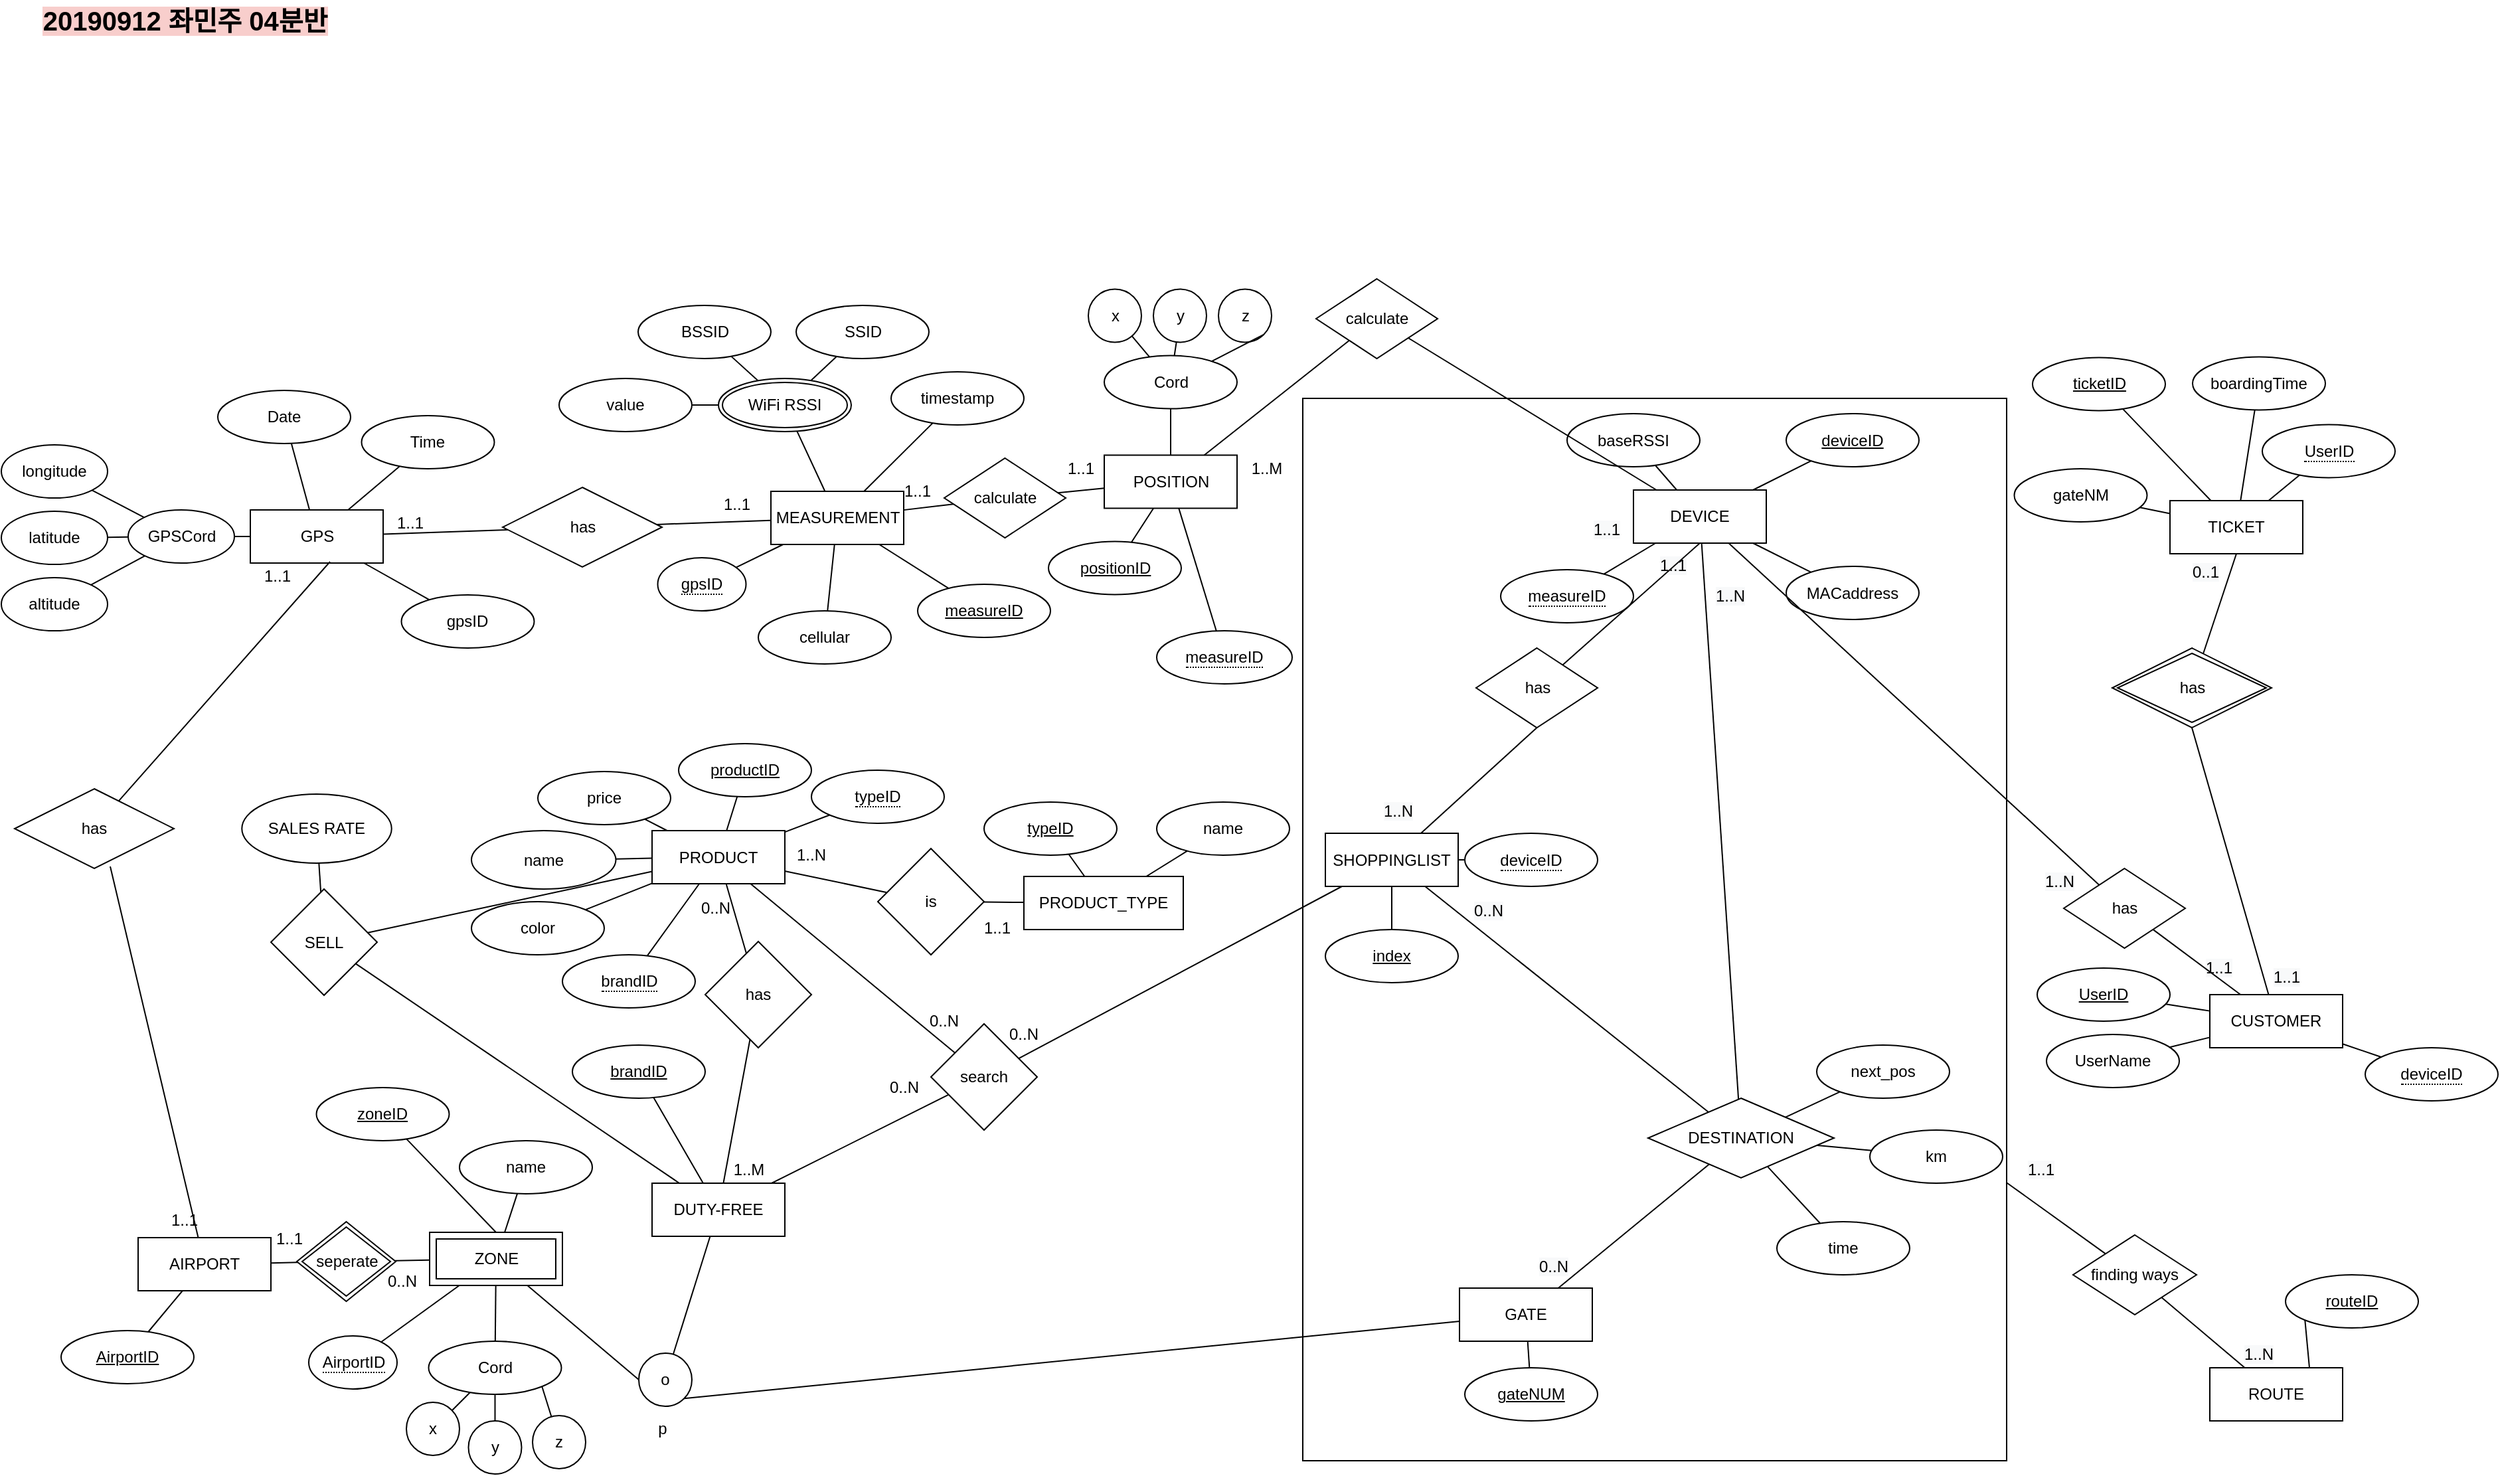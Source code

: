 <mxfile version="13.11.0" type="github">
  <diagram id="-t_HF-DD3XA08ipkhw0p" name="Page-1">
    <mxGraphModel dx="2282" dy="1354" grid="1" gridSize="10" guides="1" tooltips="1" connect="1" arrows="1" fold="1" page="1" pageScale="1" pageWidth="827" pageHeight="1169" math="0" shadow="0">
      <root>
        <mxCell id="0" />
        <mxCell id="1" parent="0" />
        <mxCell id="I46bo-mzMdyUpELrg9EA-2" value="&lt;b style=&quot;background-color: rgb(248 , 206 , 204)&quot;&gt;20190912 좌민주 04분반&lt;/b&gt;" style="text;html=1;align=center;verticalAlign=middle;resizable=0;points=[];autosize=1;fontSize=20;" vertex="1" parent="1">
          <mxGeometry x="87.5" y="180" width="240" height="30" as="geometry" />
        </mxCell>
        <mxCell id="I46bo-mzMdyUpELrg9EA-3" value="CUSTOMER" style="whiteSpace=wrap;html=1;align=center;" vertex="1" parent="1">
          <mxGeometry x="1733" y="929" width="100" height="40" as="geometry" />
        </mxCell>
        <mxCell id="I46bo-mzMdyUpELrg9EA-4" value="UserID" style="ellipse;whiteSpace=wrap;html=1;align=center;fontStyle=4" vertex="1" parent="1">
          <mxGeometry x="1603" y="909" width="100" height="40" as="geometry" />
        </mxCell>
        <mxCell id="I46bo-mzMdyUpELrg9EA-5" value="UserName" style="ellipse;whiteSpace=wrap;html=1;align=center;fontStyle=0" vertex="1" parent="1">
          <mxGeometry x="1610" y="959" width="100" height="40" as="geometry" />
        </mxCell>
        <mxCell id="I46bo-mzMdyUpELrg9EA-6" value="" style="group" vertex="1" connectable="0" parent="1">
          <mxGeometry x="1189" y="491.5" width="391" height="788.5" as="geometry" />
        </mxCell>
        <mxCell id="I46bo-mzMdyUpELrg9EA-7" value="DEVICE" style="whiteSpace=wrap;html=1;align=center;" vertex="1" parent="I46bo-mzMdyUpELrg9EA-6">
          <mxGeometry x="110" y="57.5" width="100" height="40" as="geometry" />
        </mxCell>
        <mxCell id="I46bo-mzMdyUpELrg9EA-8" value="&lt;u&gt;deviceID&lt;/u&gt;" style="ellipse;whiteSpace=wrap;html=1;align=center;" vertex="1" parent="I46bo-mzMdyUpELrg9EA-6">
          <mxGeometry x="225" width="100" height="40" as="geometry" />
        </mxCell>
        <mxCell id="I46bo-mzMdyUpELrg9EA-9" value="MACaddress" style="ellipse;whiteSpace=wrap;html=1;align=center;" vertex="1" parent="I46bo-mzMdyUpELrg9EA-6">
          <mxGeometry x="225" y="115" width="100" height="40" as="geometry" />
        </mxCell>
        <mxCell id="I46bo-mzMdyUpELrg9EA-10" value="baseRSSI" style="ellipse;whiteSpace=wrap;html=1;align=center;" vertex="1" parent="I46bo-mzMdyUpELrg9EA-6">
          <mxGeometry x="60" width="100" height="40" as="geometry" />
        </mxCell>
        <mxCell id="I46bo-mzMdyUpELrg9EA-11" value="&#xa;&#xa;&lt;span style=&quot;color: rgb(0, 0, 0); font-family: helvetica; font-size: 12px; font-style: normal; font-weight: 400; letter-spacing: normal; text-align: center; text-indent: 0px; text-transform: none; word-spacing: 0px; background-color: rgb(248, 249, 250); display: inline; float: none;&quot;&gt;1..1&lt;/span&gt;&#xa;&#xa;" style="text;html=1;strokeColor=none;fillColor=none;align=center;verticalAlign=middle;whiteSpace=wrap;rounded=0;spacing=1;" vertex="1" parent="I46bo-mzMdyUpELrg9EA-6">
          <mxGeometry x="70" y="77.5" width="40" height="20" as="geometry" />
        </mxCell>
        <mxCell id="I46bo-mzMdyUpELrg9EA-12" value="" style="endArrow=none;html=1;rounded=0;fontColor=none;" edge="1" parent="I46bo-mzMdyUpELrg9EA-6" source="I46bo-mzMdyUpELrg9EA-8" target="I46bo-mzMdyUpELrg9EA-7">
          <mxGeometry relative="1" as="geometry">
            <mxPoint x="10" y="35" as="sourcePoint" />
            <mxPoint x="170" y="35" as="targetPoint" />
          </mxGeometry>
        </mxCell>
        <mxCell id="I46bo-mzMdyUpELrg9EA-13" value="" style="endArrow=none;html=1;rounded=0;fontColor=none;" edge="1" parent="I46bo-mzMdyUpELrg9EA-6" source="I46bo-mzMdyUpELrg9EA-7" target="I46bo-mzMdyUpELrg9EA-9">
          <mxGeometry relative="1" as="geometry">
            <mxPoint x="10" y="35" as="sourcePoint" />
            <mxPoint x="170" y="35" as="targetPoint" />
          </mxGeometry>
        </mxCell>
        <mxCell id="I46bo-mzMdyUpELrg9EA-14" value="" style="resizable=0;html=1;align=right;verticalAlign=bottom;" connectable="0" vertex="1" parent="I46bo-mzMdyUpELrg9EA-13">
          <mxGeometry x="1" relative="1" as="geometry" />
        </mxCell>
        <mxCell id="I46bo-mzMdyUpELrg9EA-15" value="" style="endArrow=none;html=1;rounded=0;fontColor=none;" edge="1" parent="I46bo-mzMdyUpELrg9EA-6" source="I46bo-mzMdyUpELrg9EA-7" target="I46bo-mzMdyUpELrg9EA-10">
          <mxGeometry relative="1" as="geometry">
            <mxPoint x="10" y="35" as="sourcePoint" />
            <mxPoint x="170" y="35" as="targetPoint" />
          </mxGeometry>
        </mxCell>
        <mxCell id="I46bo-mzMdyUpELrg9EA-16" value="" style="endArrow=none;html=1;rounded=0;fontColor=none;" edge="1" parent="I46bo-mzMdyUpELrg9EA-6" source="I46bo-mzMdyUpELrg9EA-7" target="I46bo-mzMdyUpELrg9EA-18">
          <mxGeometry relative="1" as="geometry">
            <mxPoint x="50" y="1" as="sourcePoint" />
            <mxPoint x="92.023" y="133.045" as="targetPoint" />
          </mxGeometry>
        </mxCell>
        <mxCell id="I46bo-mzMdyUpELrg9EA-17" value="&#xa;&#xa;&lt;span style=&quot;color: rgb(0, 0, 0); font-family: helvetica; font-size: 12px; font-style: normal; font-weight: 400; letter-spacing: normal; text-align: center; text-indent: 0px; text-transform: none; word-spacing: 0px; background-color: rgb(248, 249, 250); display: inline; float: none;&quot;&gt;1..1&lt;/span&gt;&#xa;&#xa;" style="text;html=1;strokeColor=none;fillColor=none;align=center;verticalAlign=middle;whiteSpace=wrap;rounded=0;spacing=1;" vertex="1" parent="I46bo-mzMdyUpELrg9EA-6">
          <mxGeometry x="120" y="104.25" width="40" height="20" as="geometry" />
        </mxCell>
        <mxCell id="I46bo-mzMdyUpELrg9EA-18" value="&lt;span style=&quot;border-bottom: 1px dotted&quot;&gt;measureID&lt;br&gt;&lt;/span&gt;" style="ellipse;whiteSpace=wrap;html=1;align=center;labelBackgroundColor=none;fillColor=none;fontColor=none;" vertex="1" parent="I46bo-mzMdyUpELrg9EA-6">
          <mxGeometry x="10" y="117.5" width="100" height="40" as="geometry" />
        </mxCell>
        <mxCell id="I46bo-mzMdyUpELrg9EA-19" value="Entity" style="whiteSpace=wrap;html=1;align=center;labelBackgroundColor=none;noLabel=1;fontColor=none;fillColor=none;" vertex="1" parent="I46bo-mzMdyUpELrg9EA-6">
          <mxGeometry x="-139" y="-11.5" width="530" height="800" as="geometry" />
        </mxCell>
        <mxCell id="I46bo-mzMdyUpELrg9EA-20" value="&lt;span style=&quot;color: rgb(0 , 0 , 0) ; font-family: &amp;#34;helvetica&amp;#34; ; font-size: 12px ; font-style: normal ; font-weight: 400 ; letter-spacing: normal ; text-align: center ; text-indent: 0px ; text-transform: none ; word-spacing: 0px ; background-color: rgb(248 , 249 , 250) ; display: inline ; float: none&quot;&gt;1..N&lt;/span&gt;" style="text;html=1;strokeColor=none;fillColor=none;align=center;verticalAlign=middle;whiteSpace=wrap;rounded=0;spacing=1;" vertex="1" parent="I46bo-mzMdyUpELrg9EA-6">
          <mxGeometry x="163" y="127.5" width="40" height="20" as="geometry" />
        </mxCell>
        <mxCell id="I46bo-mzMdyUpELrg9EA-21" value="&lt;span style=&quot;color: rgb(0 , 0 , 0) ; font-family: &amp;#34;helvetica&amp;#34; ; font-size: 12px ; font-style: normal ; font-weight: 400 ; letter-spacing: normal ; text-align: center ; text-indent: 0px ; text-transform: none ; word-spacing: 0px ; background-color: rgb(248 , 249 , 250) ; display: inline ; float: none&quot;&gt;0..N&lt;/span&gt;" style="text;html=1;strokeColor=none;fillColor=none;align=center;verticalAlign=middle;whiteSpace=wrap;rounded=0;spacing=1;" vertex="1" parent="I46bo-mzMdyUpELrg9EA-6">
          <mxGeometry x="-19" y="364.5" width="40" height="20" as="geometry" />
        </mxCell>
        <mxCell id="I46bo-mzMdyUpELrg9EA-22" value="&lt;span style=&quot;color: rgb(0 , 0 , 0) ; font-family: &amp;#34;helvetica&amp;#34; ; font-size: 12px ; font-style: normal ; font-weight: 400 ; letter-spacing: normal ; text-align: center ; text-indent: 0px ; text-transform: none ; word-spacing: 0px ; background-color: rgb(248 , 249 , 250) ; display: inline ; float: none&quot;&gt;0..N&lt;/span&gt;" style="text;html=1;strokeColor=none;fillColor=none;align=center;verticalAlign=middle;whiteSpace=wrap;rounded=0;spacing=1;" vertex="1" parent="I46bo-mzMdyUpELrg9EA-6">
          <mxGeometry x="30" y="632.5" width="40" height="20" as="geometry" />
        </mxCell>
        <mxCell id="I46bo-mzMdyUpELrg9EA-23" value="" style="group" vertex="1" connectable="0" parent="1">
          <mxGeometry x="888.5" y="397.75" width="154" height="244" as="geometry" />
        </mxCell>
        <mxCell id="I46bo-mzMdyUpELrg9EA-24" value="POSITION" style="whiteSpace=wrap;html=1;align=center;" vertex="1" parent="I46bo-mzMdyUpELrg9EA-23">
          <mxGeometry x="12" y="125" width="100" height="40" as="geometry" />
        </mxCell>
        <mxCell id="I46bo-mzMdyUpELrg9EA-25" value="Cord" style="ellipse;whiteSpace=wrap;html=1;align=center;" vertex="1" parent="I46bo-mzMdyUpELrg9EA-23">
          <mxGeometry x="12" y="50" width="100" height="40" as="geometry" />
        </mxCell>
        <mxCell id="I46bo-mzMdyUpELrg9EA-26" value="x" style="ellipse;whiteSpace=wrap;html=1;align=center;" vertex="1" parent="I46bo-mzMdyUpELrg9EA-23">
          <mxGeometry width="40" height="40" as="geometry" />
        </mxCell>
        <mxCell id="I46bo-mzMdyUpELrg9EA-27" value="y" style="ellipse;whiteSpace=wrap;html=1;align=center;" vertex="1" parent="I46bo-mzMdyUpELrg9EA-23">
          <mxGeometry x="49" width="40" height="40" as="geometry" />
        </mxCell>
        <mxCell id="I46bo-mzMdyUpELrg9EA-28" value="z" style="ellipse;whiteSpace=wrap;html=1;align=center;" vertex="1" parent="I46bo-mzMdyUpELrg9EA-23">
          <mxGeometry x="98" width="40" height="40" as="geometry" />
        </mxCell>
        <mxCell id="I46bo-mzMdyUpELrg9EA-29" value="&lt;u&gt;positionID&lt;/u&gt;" style="ellipse;whiteSpace=wrap;html=1;align=center;" vertex="1" parent="I46bo-mzMdyUpELrg9EA-23">
          <mxGeometry x="-30" y="190" width="100" height="40" as="geometry" />
        </mxCell>
        <mxCell id="I46bo-mzMdyUpELrg9EA-30" value="1..1" style="text;html=1;strokeColor=none;fillColor=none;align=center;verticalAlign=middle;whiteSpace=wrap;rounded=0;spacing=1;" vertex="1" parent="I46bo-mzMdyUpELrg9EA-23">
          <mxGeometry x="-26" y="125" width="40" height="20" as="geometry" />
        </mxCell>
        <mxCell id="I46bo-mzMdyUpELrg9EA-31" value="" style="endArrow=none;html=1;rounded=0;fontColor=none;" edge="1" parent="I46bo-mzMdyUpELrg9EA-23" source="I46bo-mzMdyUpELrg9EA-26" target="I46bo-mzMdyUpELrg9EA-25">
          <mxGeometry relative="1" as="geometry">
            <mxPoint x="-237" y="80" as="sourcePoint" />
            <mxPoint x="-77" y="80" as="targetPoint" />
          </mxGeometry>
        </mxCell>
        <mxCell id="I46bo-mzMdyUpELrg9EA-32" value="" style="endArrow=none;html=1;rounded=0;fontColor=none;" edge="1" parent="I46bo-mzMdyUpELrg9EA-23" source="I46bo-mzMdyUpELrg9EA-27" target="I46bo-mzMdyUpELrg9EA-25">
          <mxGeometry relative="1" as="geometry">
            <mxPoint x="42.852" y="45.324" as="sourcePoint" />
            <mxPoint x="56.075" y="61.042" as="targetPoint" />
          </mxGeometry>
        </mxCell>
        <mxCell id="I46bo-mzMdyUpELrg9EA-33" value="" style="endArrow=none;html=1;rounded=0;fontColor=none;exitX=1;exitY=1;exitDx=0;exitDy=0;" edge="1" parent="I46bo-mzMdyUpELrg9EA-23" source="I46bo-mzMdyUpELrg9EA-28" target="I46bo-mzMdyUpELrg9EA-25">
          <mxGeometry relative="1" as="geometry">
            <mxPoint x="76.357" y="49.825" as="sourcePoint" />
            <mxPoint x="74.796" y="60.031" as="targetPoint" />
          </mxGeometry>
        </mxCell>
        <mxCell id="I46bo-mzMdyUpELrg9EA-34" value="" style="endArrow=none;html=1;rounded=0;fontColor=none;" edge="1" parent="I46bo-mzMdyUpELrg9EA-23" source="I46bo-mzMdyUpELrg9EA-25" target="I46bo-mzMdyUpELrg9EA-24">
          <mxGeometry relative="1" as="geometry">
            <mxPoint x="-237" y="80" as="sourcePoint" />
            <mxPoint x="-77" y="80" as="targetPoint" />
          </mxGeometry>
        </mxCell>
        <mxCell id="I46bo-mzMdyUpELrg9EA-35" value="" style="endArrow=none;html=1;rounded=0;fontColor=none;" edge="1" parent="I46bo-mzMdyUpELrg9EA-23" source="I46bo-mzMdyUpELrg9EA-29" target="I46bo-mzMdyUpELrg9EA-24">
          <mxGeometry relative="1" as="geometry">
            <mxPoint x="-147" y="80" as="sourcePoint" />
            <mxPoint x="13" y="80" as="targetPoint" />
          </mxGeometry>
        </mxCell>
        <mxCell id="I46bo-mzMdyUpELrg9EA-36" value="1..M" style="text;html=1;strokeColor=none;fillColor=none;align=center;verticalAlign=middle;whiteSpace=wrap;rounded=0;spacing=1;" vertex="1" parent="I46bo-mzMdyUpELrg9EA-23">
          <mxGeometry x="114" y="125" width="40" height="20" as="geometry" />
        </mxCell>
        <mxCell id="I46bo-mzMdyUpELrg9EA-37" value="" style="group" vertex="1" connectable="0" parent="1">
          <mxGeometry x="400" y="400" width="488.5" height="401" as="geometry" />
        </mxCell>
        <mxCell id="I46bo-mzMdyUpELrg9EA-38" value="MEASUREMENT" style="whiteSpace=wrap;html=1;align=center;" vertex="1" parent="I46bo-mzMdyUpELrg9EA-37">
          <mxGeometry x="249.5" y="150" width="100" height="40" as="geometry" />
        </mxCell>
        <mxCell id="I46bo-mzMdyUpELrg9EA-39" value="WiFi RSSI" style="ellipse;shape=doubleEllipse;margin=3;whiteSpace=wrap;html=1;align=center;" vertex="1" parent="I46bo-mzMdyUpELrg9EA-37">
          <mxGeometry x="210" y="65" width="100" height="40" as="geometry" />
        </mxCell>
        <mxCell id="I46bo-mzMdyUpELrg9EA-40" value="timestamp" style="ellipse;whiteSpace=wrap;html=1;align=center;" vertex="1" parent="I46bo-mzMdyUpELrg9EA-37">
          <mxGeometry x="340" y="60" width="100" height="40" as="geometry" />
        </mxCell>
        <mxCell id="I46bo-mzMdyUpELrg9EA-41" value="&lt;u&gt;measureID&lt;/u&gt;" style="ellipse;whiteSpace=wrap;html=1;align=center;" vertex="1" parent="I46bo-mzMdyUpELrg9EA-37">
          <mxGeometry x="360" y="220" width="100" height="40" as="geometry" />
        </mxCell>
        <mxCell id="I46bo-mzMdyUpELrg9EA-42" value="SSID" style="ellipse;whiteSpace=wrap;html=1;align=center;" vertex="1" parent="I46bo-mzMdyUpELrg9EA-37">
          <mxGeometry x="268.5" y="10" width="100" height="40" as="geometry" />
        </mxCell>
        <mxCell id="I46bo-mzMdyUpELrg9EA-43" value="value" style="ellipse;whiteSpace=wrap;html=1;align=center;" vertex="1" parent="I46bo-mzMdyUpELrg9EA-37">
          <mxGeometry x="90" y="65" width="100" height="40" as="geometry" />
        </mxCell>
        <mxCell id="I46bo-mzMdyUpELrg9EA-44" value="BSSID" style="ellipse;whiteSpace=wrap;html=1;align=center;" vertex="1" parent="I46bo-mzMdyUpELrg9EA-37">
          <mxGeometry x="149.5" y="10" width="100" height="40" as="geometry" />
        </mxCell>
        <mxCell id="I46bo-mzMdyUpELrg9EA-45" value="cellular" style="ellipse;whiteSpace=wrap;html=1;align=center;" vertex="1" parent="I46bo-mzMdyUpELrg9EA-37">
          <mxGeometry x="240" y="240" width="100" height="40" as="geometry" />
        </mxCell>
        <mxCell id="I46bo-mzMdyUpELrg9EA-46" value="1..1" style="text;html=1;strokeColor=none;fillColor=none;align=center;verticalAlign=middle;whiteSpace=wrap;rounded=0;spacing=1;" vertex="1" parent="I46bo-mzMdyUpELrg9EA-37">
          <mxGeometry x="203.75" y="150" width="40" height="20" as="geometry" />
        </mxCell>
        <mxCell id="I46bo-mzMdyUpELrg9EA-47" value="has" style="shape=rhombus;perimeter=rhombusPerimeter;whiteSpace=wrap;html=1;align=center;" vertex="1" parent="I46bo-mzMdyUpELrg9EA-37">
          <mxGeometry x="47.5" y="147" width="120" height="60" as="geometry" />
        </mxCell>
        <mxCell id="I46bo-mzMdyUpELrg9EA-48" value="" style="endArrow=none;html=1;rounded=0;" edge="1" parent="I46bo-mzMdyUpELrg9EA-37" source="I46bo-mzMdyUpELrg9EA-47" target="I46bo-mzMdyUpELrg9EA-38">
          <mxGeometry relative="1" as="geometry">
            <mxPoint x="130" y="350" as="sourcePoint" />
            <mxPoint x="290" y="350" as="targetPoint" />
          </mxGeometry>
        </mxCell>
        <mxCell id="I46bo-mzMdyUpELrg9EA-49" value="&lt;span style=&quot;border-bottom: 1px dotted&quot;&gt;gpsID&lt;/span&gt;" style="ellipse;whiteSpace=wrap;html=1;align=center;" vertex="1" parent="I46bo-mzMdyUpELrg9EA-37">
          <mxGeometry x="164.25" y="200" width="66.5" height="40" as="geometry" />
        </mxCell>
        <mxCell id="I46bo-mzMdyUpELrg9EA-50" value="" style="endArrow=none;html=1;rounded=0;" edge="1" parent="I46bo-mzMdyUpELrg9EA-37" source="I46bo-mzMdyUpELrg9EA-49" target="I46bo-mzMdyUpELrg9EA-38">
          <mxGeometry relative="1" as="geometry">
            <mxPoint x="70" y="120" as="sourcePoint" />
            <mxPoint x="230" y="120" as="targetPoint" />
          </mxGeometry>
        </mxCell>
        <mxCell id="I46bo-mzMdyUpELrg9EA-51" value="" style="endArrow=none;html=1;rounded=0;fontColor=none;" edge="1" parent="I46bo-mzMdyUpELrg9EA-37" source="I46bo-mzMdyUpELrg9EA-38" target="I46bo-mzMdyUpELrg9EA-39">
          <mxGeometry relative="1" as="geometry">
            <mxPoint x="220" y="180" as="sourcePoint" />
            <mxPoint x="380" y="180" as="targetPoint" />
          </mxGeometry>
        </mxCell>
        <mxCell id="I46bo-mzMdyUpELrg9EA-52" value="" style="endArrow=none;html=1;rounded=0;fontColor=none;" edge="1" parent="I46bo-mzMdyUpELrg9EA-37" source="I46bo-mzMdyUpELrg9EA-43" target="I46bo-mzMdyUpELrg9EA-39">
          <mxGeometry relative="1" as="geometry">
            <mxPoint x="220" y="180" as="sourcePoint" />
            <mxPoint x="380" y="180" as="targetPoint" />
          </mxGeometry>
        </mxCell>
        <mxCell id="I46bo-mzMdyUpELrg9EA-53" value="" style="endArrow=none;html=1;rounded=0;fontColor=none;" edge="1" parent="I46bo-mzMdyUpELrg9EA-37" source="I46bo-mzMdyUpELrg9EA-44" target="I46bo-mzMdyUpELrg9EA-39">
          <mxGeometry relative="1" as="geometry">
            <mxPoint x="220" y="180" as="sourcePoint" />
            <mxPoint x="380" y="180" as="targetPoint" />
          </mxGeometry>
        </mxCell>
        <mxCell id="I46bo-mzMdyUpELrg9EA-54" value="" style="endArrow=none;html=1;rounded=0;fontColor=none;" edge="1" parent="I46bo-mzMdyUpELrg9EA-37" source="I46bo-mzMdyUpELrg9EA-42" target="I46bo-mzMdyUpELrg9EA-39">
          <mxGeometry relative="1" as="geometry">
            <mxPoint x="220" y="180" as="sourcePoint" />
            <mxPoint x="380" y="180" as="targetPoint" />
          </mxGeometry>
        </mxCell>
        <mxCell id="I46bo-mzMdyUpELrg9EA-55" value="" style="endArrow=none;html=1;rounded=0;fontColor=none;" edge="1" parent="I46bo-mzMdyUpELrg9EA-37" source="I46bo-mzMdyUpELrg9EA-38" target="I46bo-mzMdyUpELrg9EA-40">
          <mxGeometry relative="1" as="geometry">
            <mxPoint x="220" y="180" as="sourcePoint" />
            <mxPoint x="380" y="180" as="targetPoint" />
          </mxGeometry>
        </mxCell>
        <mxCell id="I46bo-mzMdyUpELrg9EA-56" value="" style="endArrow=none;html=1;rounded=0;fontColor=none;" edge="1" parent="I46bo-mzMdyUpELrg9EA-37" source="I46bo-mzMdyUpELrg9EA-38" target="I46bo-mzMdyUpELrg9EA-45">
          <mxGeometry relative="1" as="geometry">
            <mxPoint x="220" y="180" as="sourcePoint" />
            <mxPoint x="380" y="180" as="targetPoint" />
          </mxGeometry>
        </mxCell>
        <mxCell id="I46bo-mzMdyUpELrg9EA-57" value="" style="endArrow=none;html=1;rounded=0;fontColor=none;" edge="1" parent="I46bo-mzMdyUpELrg9EA-37" source="I46bo-mzMdyUpELrg9EA-38" target="I46bo-mzMdyUpELrg9EA-41">
          <mxGeometry relative="1" as="geometry">
            <mxPoint x="300" y="180" as="sourcePoint" />
            <mxPoint x="380" y="180" as="targetPoint" />
          </mxGeometry>
        </mxCell>
        <mxCell id="I46bo-mzMdyUpELrg9EA-58" value="1..1" style="text;html=1;strokeColor=none;fillColor=none;align=center;verticalAlign=middle;whiteSpace=wrap;rounded=0;spacing=1;" vertex="1" parent="I46bo-mzMdyUpELrg9EA-37">
          <mxGeometry x="340" y="140" width="40" height="20" as="geometry" />
        </mxCell>
        <mxCell id="I46bo-mzMdyUpELrg9EA-59" value="calculate" style="shape=rhombus;perimeter=rhombusPerimeter;whiteSpace=wrap;html=1;align=center;" vertex="1" parent="I46bo-mzMdyUpELrg9EA-37">
          <mxGeometry x="380" y="125" width="91.5" height="60" as="geometry" />
        </mxCell>
        <mxCell id="I46bo-mzMdyUpELrg9EA-60" value="" style="endArrow=none;html=1;rounded=0;" edge="1" parent="I46bo-mzMdyUpELrg9EA-37" source="I46bo-mzMdyUpELrg9EA-38" target="I46bo-mzMdyUpELrg9EA-59">
          <mxGeometry relative="1" as="geometry">
            <mxPoint x="349.5" y="164.99" as="sourcePoint" />
            <mxPoint x="499" y="150.01" as="targetPoint" />
          </mxGeometry>
        </mxCell>
        <mxCell id="I46bo-mzMdyUpELrg9EA-61" value="&lt;u&gt;productID&lt;/u&gt;" style="ellipse;whiteSpace=wrap;html=1;align=center;" vertex="1" parent="I46bo-mzMdyUpELrg9EA-37">
          <mxGeometry x="180" y="340" width="100" height="40" as="geometry" />
        </mxCell>
        <mxCell id="I46bo-mzMdyUpELrg9EA-62" value="price" style="ellipse;whiteSpace=wrap;html=1;align=center;" vertex="1" parent="I46bo-mzMdyUpELrg9EA-37">
          <mxGeometry x="74" y="361" width="100" height="40" as="geometry" />
        </mxCell>
        <mxCell id="I46bo-mzMdyUpELrg9EA-63" value="&lt;span style=&quot;border-bottom: 1px dotted&quot;&gt;typeID&lt;br&gt;&lt;/span&gt;" style="ellipse;whiteSpace=wrap;html=1;align=center;" vertex="1" parent="I46bo-mzMdyUpELrg9EA-37">
          <mxGeometry x="280" y="360" width="100" height="40" as="geometry" />
        </mxCell>
        <mxCell id="I46bo-mzMdyUpELrg9EA-64" value="SHOPPINGLIST" style="whiteSpace=wrap;html=1;align=center;" vertex="1" parent="1">
          <mxGeometry x="1067" y="807.5" width="100" height="40" as="geometry" />
        </mxCell>
        <mxCell id="I46bo-mzMdyUpELrg9EA-65" value="AIRPORT" style="whiteSpace=wrap;html=1;align=center;" vertex="1" parent="1">
          <mxGeometry x="173" y="1112" width="100" height="40" as="geometry" />
        </mxCell>
        <mxCell id="I46bo-mzMdyUpELrg9EA-66" value="AirportID" style="ellipse;whiteSpace=wrap;html=1;align=center;fontStyle=4" vertex="1" parent="1">
          <mxGeometry x="115" y="1182" width="100" height="40" as="geometry" />
        </mxCell>
        <mxCell id="I46bo-mzMdyUpELrg9EA-67" value="GATE" style="whiteSpace=wrap;html=1;align=center;" vertex="1" parent="1">
          <mxGeometry x="1168" y="1150" width="100" height="40" as="geometry" />
        </mxCell>
        <mxCell id="I46bo-mzMdyUpELrg9EA-68" value="DUTY-FREE" style="whiteSpace=wrap;html=1;align=center;" vertex="1" parent="1">
          <mxGeometry x="560" y="1071" width="100" height="40" as="geometry" />
        </mxCell>
        <mxCell id="I46bo-mzMdyUpELrg9EA-69" value="&lt;u&gt;zoneID&lt;/u&gt;" style="ellipse;whiteSpace=wrap;html=1;align=center;" vertex="1" parent="1">
          <mxGeometry x="307.25" y="999" width="100" height="40" as="geometry" />
        </mxCell>
        <mxCell id="I46bo-mzMdyUpELrg9EA-70" value="Cord" style="ellipse;whiteSpace=wrap;html=1;align=center;" vertex="1" parent="1">
          <mxGeometry x="391.75" y="1190" width="100" height="40" as="geometry" />
        </mxCell>
        <mxCell id="I46bo-mzMdyUpELrg9EA-71" value="x" style="ellipse;whiteSpace=wrap;html=1;align=center;" vertex="1" parent="1">
          <mxGeometry x="375" y="1236" width="40" height="40" as="geometry" />
        </mxCell>
        <mxCell id="I46bo-mzMdyUpELrg9EA-72" value="y" style="ellipse;whiteSpace=wrap;html=1;align=center;" vertex="1" parent="1">
          <mxGeometry x="421.75" y="1250" width="40" height="40" as="geometry" />
        </mxCell>
        <mxCell id="I46bo-mzMdyUpELrg9EA-73" value="z" style="ellipse;whiteSpace=wrap;html=1;align=center;" vertex="1" parent="1">
          <mxGeometry x="470" y="1246" width="40" height="40" as="geometry" />
        </mxCell>
        <mxCell id="I46bo-mzMdyUpELrg9EA-74" value="longitude" style="ellipse;whiteSpace=wrap;html=1;align=center;" vertex="1" parent="1">
          <mxGeometry x="70" y="515" width="80" height="40" as="geometry" />
        </mxCell>
        <mxCell id="I46bo-mzMdyUpELrg9EA-75" value="latitude" style="ellipse;whiteSpace=wrap;html=1;align=center;" vertex="1" parent="1">
          <mxGeometry x="70" y="565" width="80" height="40" as="geometry" />
        </mxCell>
        <mxCell id="I46bo-mzMdyUpELrg9EA-76" value="altitude" style="ellipse;whiteSpace=wrap;html=1;align=center;" vertex="1" parent="1">
          <mxGeometry x="70" y="615" width="80" height="40" as="geometry" />
        </mxCell>
        <mxCell id="I46bo-mzMdyUpELrg9EA-77" value="GPS" style="whiteSpace=wrap;html=1;align=center;" vertex="1" parent="1">
          <mxGeometry x="257.5" y="564" width="100" height="40" as="geometry" />
        </mxCell>
        <mxCell id="I46bo-mzMdyUpELrg9EA-78" value="gpsID" style="ellipse;whiteSpace=wrap;html=1;align=center;" vertex="1" parent="1">
          <mxGeometry x="371.25" y="628" width="100" height="40" as="geometry" />
        </mxCell>
        <mxCell id="I46bo-mzMdyUpELrg9EA-79" value="Date" style="ellipse;whiteSpace=wrap;html=1;align=center;" vertex="1" parent="1">
          <mxGeometry x="233" y="474" width="100" height="40" as="geometry" />
        </mxCell>
        <mxCell id="I46bo-mzMdyUpELrg9EA-80" value="Time" style="ellipse;whiteSpace=wrap;html=1;align=center;" vertex="1" parent="1">
          <mxGeometry x="341.25" y="493" width="100" height="40" as="geometry" />
        </mxCell>
        <mxCell id="I46bo-mzMdyUpELrg9EA-81" value="index" style="ellipse;whiteSpace=wrap;html=1;align=center;fontStyle=4" vertex="1" parent="1">
          <mxGeometry x="1067" y="880" width="100" height="40" as="geometry" />
        </mxCell>
        <mxCell id="I46bo-mzMdyUpELrg9EA-82" value="TICKET" style="whiteSpace=wrap;html=1;align=center;" vertex="1" parent="1">
          <mxGeometry x="1703" y="557" width="100" height="40" as="geometry" />
        </mxCell>
        <mxCell id="I46bo-mzMdyUpELrg9EA-83" value="ticketID" style="ellipse;whiteSpace=wrap;html=1;align=center;fontStyle=4" vertex="1" parent="1">
          <mxGeometry x="1599.5" y="449.25" width="100" height="40" as="geometry" />
        </mxCell>
        <mxCell id="I46bo-mzMdyUpELrg9EA-84" value="boardingTime" style="ellipse;whiteSpace=wrap;html=1;align=center;fontStyle=0" vertex="1" parent="1">
          <mxGeometry x="1720" y="448.75" width="100" height="40" as="geometry" />
        </mxCell>
        <mxCell id="I46bo-mzMdyUpELrg9EA-85" value="gateNM" style="ellipse;whiteSpace=wrap;html=1;align=center;fontStyle=0" vertex="1" parent="1">
          <mxGeometry x="1585.75" y="533" width="100" height="40" as="geometry" />
        </mxCell>
        <mxCell id="I46bo-mzMdyUpELrg9EA-86" value="name" style="ellipse;whiteSpace=wrap;html=1;align=center;" vertex="1" parent="1">
          <mxGeometry x="415" y="1039" width="100" height="40" as="geometry" />
        </mxCell>
        <mxCell id="I46bo-mzMdyUpELrg9EA-87" value="brandID" style="ellipse;whiteSpace=wrap;html=1;align=center;fontStyle=4" vertex="1" parent="1">
          <mxGeometry x="500" y="967" width="100" height="40" as="geometry" />
        </mxCell>
        <mxCell id="I46bo-mzMdyUpELrg9EA-88" value="&lt;u&gt;gateNUM&lt;/u&gt;" style="ellipse;whiteSpace=wrap;html=1;align=center;" vertex="1" parent="1">
          <mxGeometry x="1172" y="1210" width="100" height="40" as="geometry" />
        </mxCell>
        <mxCell id="I46bo-mzMdyUpELrg9EA-89" value="1..1" style="text;html=1;strokeColor=none;fillColor=none;align=center;verticalAlign=middle;whiteSpace=wrap;rounded=0;spacing=1;" vertex="1" parent="1">
          <mxGeometry x="357.5" y="564" width="40" height="20" as="geometry" />
        </mxCell>
        <mxCell id="I46bo-mzMdyUpELrg9EA-90" value="" style="endArrow=none;html=1;entryX=0.6;entryY=0.975;entryDx=0;entryDy=0;entryPerimeter=0;" edge="1" parent="1" source="I46bo-mzMdyUpELrg9EA-92" target="I46bo-mzMdyUpELrg9EA-77">
          <mxGeometry width="50" height="50" relative="1" as="geometry">
            <mxPoint x="380" y="780" as="sourcePoint" />
            <mxPoint x="430" y="730" as="targetPoint" />
          </mxGeometry>
        </mxCell>
        <mxCell id="I46bo-mzMdyUpELrg9EA-91" value="" style="endArrow=none;html=1;rounded=0;" edge="1" parent="1" source="I46bo-mzMdyUpELrg9EA-77" target="I46bo-mzMdyUpELrg9EA-47">
          <mxGeometry relative="1" as="geometry">
            <mxPoint x="300" y="570.889" as="sourcePoint" />
            <mxPoint x="649.5" y="570.111" as="targetPoint" />
          </mxGeometry>
        </mxCell>
        <mxCell id="I46bo-mzMdyUpELrg9EA-92" value="has" style="shape=rhombus;perimeter=rhombusPerimeter;whiteSpace=wrap;html=1;align=center;" vertex="1" parent="1">
          <mxGeometry x="80" y="774" width="120" height="60" as="geometry" />
        </mxCell>
        <mxCell id="I46bo-mzMdyUpELrg9EA-93" value="" style="endArrow=none;html=1;entryX=0.6;entryY=0.975;entryDx=0;entryDy=0;entryPerimeter=0;" edge="1" parent="1" source="I46bo-mzMdyUpELrg9EA-65" target="I46bo-mzMdyUpELrg9EA-92">
          <mxGeometry width="50" height="50" relative="1" as="geometry">
            <mxPoint x="218.165" y="904" as="sourcePoint" />
            <mxPoint x="260" y="590" as="targetPoint" />
          </mxGeometry>
        </mxCell>
        <mxCell id="I46bo-mzMdyUpELrg9EA-94" value="1..1" style="text;html=1;strokeColor=none;fillColor=none;align=center;verticalAlign=middle;whiteSpace=wrap;rounded=0;spacing=1;" vertex="1" parent="1">
          <mxGeometry x="257.5" y="604" width="40" height="20" as="geometry" />
        </mxCell>
        <mxCell id="I46bo-mzMdyUpELrg9EA-95" value="1..1" style="text;html=1;strokeColor=none;fillColor=none;align=center;verticalAlign=middle;whiteSpace=wrap;rounded=0;spacing=1;" vertex="1" parent="1">
          <mxGeometry x="187.5" y="1089" width="40" height="20" as="geometry" />
        </mxCell>
        <mxCell id="I46bo-mzMdyUpELrg9EA-96" value="GPSCord" style="ellipse;whiteSpace=wrap;html=1;align=center;" vertex="1" parent="1">
          <mxGeometry x="165.5" y="564" width="80" height="40" as="geometry" />
        </mxCell>
        <mxCell id="I46bo-mzMdyUpELrg9EA-97" value="" style="endArrow=none;html=1;exitX=1;exitY=1;exitDx=0;exitDy=0;" edge="1" parent="1" source="I46bo-mzMdyUpELrg9EA-74" target="I46bo-mzMdyUpELrg9EA-96">
          <mxGeometry width="50" height="50" relative="1" as="geometry">
            <mxPoint x="340" y="670" as="sourcePoint" />
            <mxPoint x="390" y="620" as="targetPoint" />
          </mxGeometry>
        </mxCell>
        <mxCell id="I46bo-mzMdyUpELrg9EA-98" value="" style="endArrow=none;html=1;" edge="1" parent="1" source="I46bo-mzMdyUpELrg9EA-75" target="I46bo-mzMdyUpELrg9EA-96">
          <mxGeometry width="50" height="50" relative="1" as="geometry">
            <mxPoint x="340" y="670" as="sourcePoint" />
            <mxPoint x="390" y="620" as="targetPoint" />
          </mxGeometry>
        </mxCell>
        <mxCell id="I46bo-mzMdyUpELrg9EA-99" value="" style="endArrow=none;html=1;" edge="1" parent="1" source="I46bo-mzMdyUpELrg9EA-76" target="I46bo-mzMdyUpELrg9EA-96">
          <mxGeometry width="50" height="50" relative="1" as="geometry">
            <mxPoint x="340" y="670" as="sourcePoint" />
            <mxPoint x="390" y="620" as="targetPoint" />
          </mxGeometry>
        </mxCell>
        <mxCell id="I46bo-mzMdyUpELrg9EA-100" value="" style="endArrow=none;html=1;entryX=0;entryY=0.5;entryDx=0;entryDy=0;" edge="1" parent="1" source="I46bo-mzMdyUpELrg9EA-96" target="I46bo-mzMdyUpELrg9EA-77">
          <mxGeometry width="50" height="50" relative="1" as="geometry">
            <mxPoint x="340" y="670" as="sourcePoint" />
            <mxPoint x="390" y="620" as="targetPoint" />
          </mxGeometry>
        </mxCell>
        <mxCell id="I46bo-mzMdyUpELrg9EA-101" value="" style="endArrow=none;html=1;" edge="1" parent="1" source="I46bo-mzMdyUpELrg9EA-79" target="I46bo-mzMdyUpELrg9EA-77">
          <mxGeometry width="50" height="50" relative="1" as="geometry">
            <mxPoint x="148.284" y="559.142" as="sourcePoint" />
            <mxPoint x="187.463" y="579.735" as="targetPoint" />
          </mxGeometry>
        </mxCell>
        <mxCell id="I46bo-mzMdyUpELrg9EA-102" value="" style="endArrow=none;html=1;" edge="1" parent="1" source="I46bo-mzMdyUpELrg9EA-80" target="I46bo-mzMdyUpELrg9EA-77">
          <mxGeometry width="50" height="50" relative="1" as="geometry">
            <mxPoint x="298.392" y="523.883" as="sourcePoint" />
            <mxPoint x="312.056" y="574" as="targetPoint" />
          </mxGeometry>
        </mxCell>
        <mxCell id="I46bo-mzMdyUpELrg9EA-103" value="o" style="ellipse;whiteSpace=wrap;html=1;align=center;" vertex="1" parent="1">
          <mxGeometry x="550" y="1199" width="40" height="40" as="geometry" />
        </mxCell>
        <mxCell id="I46bo-mzMdyUpELrg9EA-104" value="" style="endArrow=none;html=1;rounded=0;entryX=0;entryY=0.5;entryDx=0;entryDy=0;" edge="1" parent="1" source="I46bo-mzMdyUpELrg9EA-120" target="I46bo-mzMdyUpELrg9EA-103">
          <mxGeometry relative="1" as="geometry">
            <mxPoint x="463.75" y="1150" as="sourcePoint" />
            <mxPoint x="555" y="1139" as="targetPoint" />
          </mxGeometry>
        </mxCell>
        <mxCell id="I46bo-mzMdyUpELrg9EA-105" value="" style="endArrow=none;html=1;rounded=0;exitX=1;exitY=1;exitDx=0;exitDy=0;" edge="1" parent="1" source="I46bo-mzMdyUpELrg9EA-103" target="I46bo-mzMdyUpELrg9EA-67">
          <mxGeometry relative="1" as="geometry">
            <mxPoint x="410" y="1070" as="sourcePoint" />
            <mxPoint x="570" y="1070" as="targetPoint" />
          </mxGeometry>
        </mxCell>
        <mxCell id="I46bo-mzMdyUpELrg9EA-106" value="" style="endArrow=none;html=1;rounded=0;" edge="1" parent="1" source="I46bo-mzMdyUpELrg9EA-103" target="I46bo-mzMdyUpELrg9EA-68">
          <mxGeometry relative="1" as="geometry">
            <mxPoint x="572.045" y="1199.105" as="sourcePoint" />
            <mxPoint x="574.848" y="1173.426" as="targetPoint" />
          </mxGeometry>
        </mxCell>
        <mxCell id="I46bo-mzMdyUpELrg9EA-107" value="p" style="text;html=1;strokeColor=none;fillColor=none;align=center;verticalAlign=middle;whiteSpace=wrap;rounded=0;spacing=1;" vertex="1" parent="1">
          <mxGeometry x="547.5" y="1246" width="40" height="20" as="geometry" />
        </mxCell>
        <mxCell id="I46bo-mzMdyUpELrg9EA-108" value="" style="endArrow=none;html=1;rounded=0;" edge="1" parent="1" source="I46bo-mzMdyUpELrg9EA-71" target="I46bo-mzMdyUpELrg9EA-70">
          <mxGeometry relative="1" as="geometry">
            <mxPoint x="345" y="1129" as="sourcePoint" />
            <mxPoint x="425" y="1219" as="targetPoint" />
          </mxGeometry>
        </mxCell>
        <mxCell id="I46bo-mzMdyUpELrg9EA-109" value="" style="endArrow=none;html=1;rounded=0;" edge="1" parent="1" source="I46bo-mzMdyUpELrg9EA-72" target="I46bo-mzMdyUpELrg9EA-70">
          <mxGeometry relative="1" as="geometry">
            <mxPoint x="419.142" y="1251.858" as="sourcePoint" />
            <mxPoint x="433.18" y="1238.57" as="targetPoint" />
          </mxGeometry>
        </mxCell>
        <mxCell id="I46bo-mzMdyUpELrg9EA-110" value="" style="endArrow=none;html=1;rounded=0;entryX=1;entryY=1;entryDx=0;entryDy=0;" edge="1" parent="1" source="I46bo-mzMdyUpELrg9EA-73" target="I46bo-mzMdyUpELrg9EA-70">
          <mxGeometry relative="1" as="geometry">
            <mxPoint x="429.142" y="1261.858" as="sourcePoint" />
            <mxPoint x="443.18" y="1248.57" as="targetPoint" />
          </mxGeometry>
        </mxCell>
        <mxCell id="I46bo-mzMdyUpELrg9EA-111" value="" style="endArrow=none;html=1;rounded=0;" edge="1" parent="1" source="I46bo-mzMdyUpELrg9EA-70" target="I46bo-mzMdyUpELrg9EA-120">
          <mxGeometry relative="1" as="geometry">
            <mxPoint x="439.142" y="1271.858" as="sourcePoint" />
            <mxPoint x="439.5" y="1150" as="targetPoint" />
          </mxGeometry>
        </mxCell>
        <mxCell id="I46bo-mzMdyUpELrg9EA-112" value="" style="endArrow=none;html=1;rounded=0;" edge="1" parent="1" source="I46bo-mzMdyUpELrg9EA-120" target="I46bo-mzMdyUpELrg9EA-86">
          <mxGeometry relative="1" as="geometry">
            <mxPoint x="448.154" y="1110" as="sourcePoint" />
            <mxPoint x="463.18" y="1268.57" as="targetPoint" />
          </mxGeometry>
        </mxCell>
        <mxCell id="I46bo-mzMdyUpELrg9EA-113" value="" style="endArrow=none;html=1;rounded=0;exitX=0.5;exitY=0;exitDx=0;exitDy=0;" edge="1" parent="1" source="I46bo-mzMdyUpELrg9EA-120" target="I46bo-mzMdyUpELrg9EA-69">
          <mxGeometry relative="1" as="geometry">
            <mxPoint x="429.527" y="1110" as="sourcePoint" />
            <mxPoint x="472.425" y="1089.649" as="targetPoint" />
          </mxGeometry>
        </mxCell>
        <mxCell id="I46bo-mzMdyUpELrg9EA-114" value="" style="endArrow=none;html=1;rounded=0;" edge="1" parent="1" source="I46bo-mzMdyUpELrg9EA-118" target="I46bo-mzMdyUpELrg9EA-120">
          <mxGeometry relative="1" as="geometry">
            <mxPoint x="300.5" y="1132.203" as="sourcePoint" />
            <mxPoint x="388.75" y="1130" as="targetPoint" />
          </mxGeometry>
        </mxCell>
        <mxCell id="I46bo-mzMdyUpELrg9EA-115" value="1..1" style="text;html=1;strokeColor=none;fillColor=none;align=center;verticalAlign=middle;whiteSpace=wrap;rounded=0;spacing=1;" vertex="1" parent="1">
          <mxGeometry x="267.25" y="1103" width="40" height="20" as="geometry" />
        </mxCell>
        <mxCell id="I46bo-mzMdyUpELrg9EA-116" value="0..N" style="text;html=1;strokeColor=none;fillColor=none;align=center;verticalAlign=middle;whiteSpace=wrap;rounded=0;spacing=1;" vertex="1" parent="1">
          <mxGeometry x="351.5" y="1135" width="40" height="20" as="geometry" />
        </mxCell>
        <mxCell id="I46bo-mzMdyUpELrg9EA-117" value="" style="endArrow=none;html=1;rounded=0;" edge="1" parent="1" source="I46bo-mzMdyUpELrg9EA-66" target="I46bo-mzMdyUpELrg9EA-65">
          <mxGeometry relative="1" as="geometry">
            <mxPoint x="345" y="1099" as="sourcePoint" />
            <mxPoint x="505.0" y="1099" as="targetPoint" />
          </mxGeometry>
        </mxCell>
        <mxCell id="I46bo-mzMdyUpELrg9EA-118" value="seperate" style="shape=rhombus;double=1;perimeter=rhombusPerimeter;whiteSpace=wrap;html=1;align=center;" vertex="1" parent="1">
          <mxGeometry x="292.5" y="1100" width="74.5" height="60" as="geometry" />
        </mxCell>
        <mxCell id="I46bo-mzMdyUpELrg9EA-119" value="" style="endArrow=none;html=1;rounded=0;" edge="1" parent="1" source="I46bo-mzMdyUpELrg9EA-65" target="I46bo-mzMdyUpELrg9EA-118">
          <mxGeometry relative="1" as="geometry">
            <mxPoint x="300.5" y="1132.203" as="sourcePoint" />
            <mxPoint x="388.75" y="1130.797" as="targetPoint" />
          </mxGeometry>
        </mxCell>
        <mxCell id="I46bo-mzMdyUpELrg9EA-120" value="ZONE" style="shape=ext;margin=3;double=1;whiteSpace=wrap;html=1;align=center;" vertex="1" parent="1">
          <mxGeometry x="392.5" y="1108" width="100" height="40" as="geometry" />
        </mxCell>
        <mxCell id="I46bo-mzMdyUpELrg9EA-121" value="" style="endArrow=none;html=1;rounded=0;" edge="1" parent="1" source="I46bo-mzMdyUpELrg9EA-77" target="I46bo-mzMdyUpELrg9EA-78">
          <mxGeometry relative="1" as="geometry">
            <mxPoint x="370" y="800" as="sourcePoint" />
            <mxPoint x="530" y="800" as="targetPoint" />
          </mxGeometry>
        </mxCell>
        <mxCell id="I46bo-mzMdyUpELrg9EA-122" value="&lt;span style=&quot;border-bottom: 1px dotted&quot;&gt;&lt;span&gt;AirportID&lt;/span&gt;&lt;br&gt;&lt;/span&gt;" style="ellipse;whiteSpace=wrap;html=1;align=center;" vertex="1" parent="1">
          <mxGeometry x="301.5" y="1186" width="66.5" height="40" as="geometry" />
        </mxCell>
        <mxCell id="I46bo-mzMdyUpELrg9EA-123" value="" style="endArrow=none;html=1;rounded=0;" edge="1" parent="1" source="I46bo-mzMdyUpELrg9EA-122" target="I46bo-mzMdyUpELrg9EA-120">
          <mxGeometry relative="1" as="geometry">
            <mxPoint x="325" y="1119" as="sourcePoint" />
            <mxPoint x="485" y="1119" as="targetPoint" />
          </mxGeometry>
        </mxCell>
        <mxCell id="I46bo-mzMdyUpELrg9EA-124" value="" style="endArrow=none;html=1;rounded=0;fontColor=none;" edge="1" parent="1" source="I46bo-mzMdyUpELrg9EA-87" target="I46bo-mzMdyUpELrg9EA-68">
          <mxGeometry relative="1" as="geometry">
            <mxPoint x="575" y="1099" as="sourcePoint" />
            <mxPoint x="735" y="1099" as="targetPoint" />
          </mxGeometry>
        </mxCell>
        <mxCell id="I46bo-mzMdyUpELrg9EA-125" value="" style="endArrow=none;html=1;rounded=0;fontColor=none;" edge="1" parent="1" source="I46bo-mzMdyUpELrg9EA-67" target="I46bo-mzMdyUpELrg9EA-88">
          <mxGeometry relative="1" as="geometry">
            <mxPoint x="1282" y="1180" as="sourcePoint" />
            <mxPoint x="1292" y="1220" as="targetPoint" />
          </mxGeometry>
        </mxCell>
        <mxCell id="I46bo-mzMdyUpELrg9EA-126" value="" style="endArrow=none;html=1;rounded=0;" edge="1" parent="1" source="I46bo-mzMdyUpELrg9EA-59" target="I46bo-mzMdyUpELrg9EA-24">
          <mxGeometry relative="1" as="geometry">
            <mxPoint x="760.002" y="561.571" as="sourcePoint" />
            <mxPoint x="846.08" y="558.433" as="targetPoint" />
          </mxGeometry>
        </mxCell>
        <mxCell id="I46bo-mzMdyUpELrg9EA-127" value="" style="endArrow=none;html=1;rounded=0;fontColor=none;" edge="1" parent="1" source="I46bo-mzMdyUpELrg9EA-24" target="I46bo-mzMdyUpELrg9EA-128">
          <mxGeometry relative="1" as="geometry">
            <mxPoint x="740" y="480" as="sourcePoint" />
            <mxPoint x="1021.84" y="579.686" as="targetPoint" />
          </mxGeometry>
        </mxCell>
        <mxCell id="I46bo-mzMdyUpELrg9EA-128" value="&lt;span style=&quot;border-bottom: 1px dotted&quot;&gt;measureID&lt;br&gt;&lt;/span&gt;" style="ellipse;whiteSpace=wrap;html=1;align=center;" vertex="1" parent="1">
          <mxGeometry x="940" y="655" width="102" height="40" as="geometry" />
        </mxCell>
        <mxCell id="I46bo-mzMdyUpELrg9EA-129" value="" style="endArrow=none;html=1;rounded=0;fontColor=none;" edge="1" parent="1" source="I46bo-mzMdyUpELrg9EA-130" target="I46bo-mzMdyUpELrg9EA-7">
          <mxGeometry relative="1" as="geometry">
            <mxPoint x="1080" y="530" as="sourcePoint" />
            <mxPoint x="1240" y="530" as="targetPoint" />
          </mxGeometry>
        </mxCell>
        <mxCell id="I46bo-mzMdyUpELrg9EA-130" value="calculate" style="shape=rhombus;perimeter=rhombusPerimeter;whiteSpace=wrap;html=1;align=center;" vertex="1" parent="1">
          <mxGeometry x="1060" y="390" width="91.5" height="60" as="geometry" />
        </mxCell>
        <mxCell id="I46bo-mzMdyUpELrg9EA-131" value="" style="endArrow=none;html=1;rounded=0;fontColor=none;" edge="1" parent="1" source="I46bo-mzMdyUpELrg9EA-24" target="I46bo-mzMdyUpELrg9EA-130">
          <mxGeometry relative="1" as="geometry">
            <mxPoint x="999" y="550.225" as="sourcePoint" />
            <mxPoint x="1210" y="572.275" as="targetPoint" />
          </mxGeometry>
        </mxCell>
        <mxCell id="I46bo-mzMdyUpELrg9EA-132" value="" style="endArrow=none;html=1;rounded=0;fontColor=none;" edge="1" parent="1" source="I46bo-mzMdyUpELrg9EA-3" target="I46bo-mzMdyUpELrg9EA-4">
          <mxGeometry relative="1" as="geometry">
            <mxPoint x="1740" y="945" as="sourcePoint" />
            <mxPoint x="1900" y="945" as="targetPoint" />
          </mxGeometry>
        </mxCell>
        <mxCell id="I46bo-mzMdyUpELrg9EA-133" value="" style="endArrow=none;html=1;rounded=0;fontColor=none;" edge="1" parent="1" source="I46bo-mzMdyUpELrg9EA-3" target="I46bo-mzMdyUpELrg9EA-5">
          <mxGeometry relative="1" as="geometry">
            <mxPoint x="1740" y="945" as="sourcePoint" />
            <mxPoint x="1900" y="945" as="targetPoint" />
          </mxGeometry>
        </mxCell>
        <mxCell id="I46bo-mzMdyUpELrg9EA-134" value="" style="endArrow=none;html=1;rounded=0;fontColor=none;" edge="1" parent="1" source="I46bo-mzMdyUpELrg9EA-137" target="I46bo-mzMdyUpELrg9EA-7">
          <mxGeometry relative="1" as="geometry">
            <mxPoint x="1150" y="620" as="sourcePoint" />
            <mxPoint x="1310" y="620" as="targetPoint" />
          </mxGeometry>
        </mxCell>
        <mxCell id="I46bo-mzMdyUpELrg9EA-135" value="" style="endArrow=none;html=1;rounded=0;fontColor=none;exitX=0.5;exitY=1;exitDx=0;exitDy=0;" edge="1" parent="1" source="I46bo-mzMdyUpELrg9EA-139" target="I46bo-mzMdyUpELrg9EA-64">
          <mxGeometry relative="1" as="geometry">
            <mxPoint x="1280.998" y="604" as="sourcePoint" />
            <mxPoint x="1320.922" y="762.5" as="targetPoint" />
          </mxGeometry>
        </mxCell>
        <mxCell id="I46bo-mzMdyUpELrg9EA-136" value="&#xa;&#xa;&lt;span style=&quot;color: rgb(0, 0, 0); font-family: helvetica; font-size: 12px; font-style: normal; font-weight: 400; letter-spacing: normal; text-align: center; text-indent: 0px; text-transform: none; word-spacing: 0px; background-color: rgb(248, 249, 250); display: inline; float: none;&quot;&gt;1..1&lt;/span&gt;&#xa;&#xa;" style="text;html=1;strokeColor=none;fillColor=none;align=center;verticalAlign=middle;whiteSpace=wrap;rounded=0;spacing=1;" vertex="1" parent="1">
          <mxGeometry x="1720" y="899" width="40" height="20" as="geometry" />
        </mxCell>
        <mxCell id="I46bo-mzMdyUpELrg9EA-137" value="has" style="shape=rhombus;perimeter=rhombusPerimeter;whiteSpace=wrap;html=1;align=center;" vertex="1" parent="1">
          <mxGeometry x="1623" y="834" width="91.5" height="60" as="geometry" />
        </mxCell>
        <mxCell id="I46bo-mzMdyUpELrg9EA-138" value="" style="endArrow=none;html=1;rounded=0;fontColor=none;" edge="1" parent="1" source="I46bo-mzMdyUpELrg9EA-3" target="I46bo-mzMdyUpELrg9EA-137">
          <mxGeometry relative="1" as="geometry">
            <mxPoint x="1718.766" y="969" as="sourcePoint" />
            <mxPoint x="1701.734" y="1165.5" as="targetPoint" />
          </mxGeometry>
        </mxCell>
        <mxCell id="I46bo-mzMdyUpELrg9EA-139" value="has" style="shape=rhombus;perimeter=rhombusPerimeter;whiteSpace=wrap;html=1;align=center;" vertex="1" parent="1">
          <mxGeometry x="1180.5" y="668" width="91.5" height="60" as="geometry" />
        </mxCell>
        <mxCell id="I46bo-mzMdyUpELrg9EA-140" value="" style="endArrow=none;html=1;rounded=0;fontColor=none;exitX=0.5;exitY=1;exitDx=0;exitDy=0;" edge="1" parent="1" source="I46bo-mzMdyUpELrg9EA-7" target="I46bo-mzMdyUpELrg9EA-139">
          <mxGeometry relative="1" as="geometry">
            <mxPoint x="1290" y="586.5" as="sourcePoint" />
            <mxPoint x="1227.726" y="804" as="targetPoint" />
          </mxGeometry>
        </mxCell>
        <mxCell id="I46bo-mzMdyUpELrg9EA-141" value="&lt;span style=&quot;color: rgb(0 , 0 , 0) ; font-family: &amp;#34;helvetica&amp;#34; ; font-size: 12px ; font-style: normal ; font-weight: 400 ; letter-spacing: normal ; text-align: center ; text-indent: 0px ; text-transform: none ; word-spacing: 0px ; background-color: rgb(248 , 249 , 250) ; display: inline ; float: none&quot;&gt;1..N&lt;/span&gt;" style="text;html=1;strokeColor=none;fillColor=none;align=center;verticalAlign=middle;whiteSpace=wrap;rounded=0;spacing=1;" vertex="1" parent="1">
          <mxGeometry x="1102.25" y="781" width="40" height="20" as="geometry" />
        </mxCell>
        <mxCell id="I46bo-mzMdyUpELrg9EA-142" value="&lt;span style=&quot;border-bottom: 1px dotted&quot;&gt;deviceID&lt;br&gt;&lt;/span&gt;" style="ellipse;whiteSpace=wrap;html=1;align=center;labelBackgroundColor=none;fillColor=none;fontColor=none;" vertex="1" parent="1">
          <mxGeometry x="1850" y="969" width="100" height="40" as="geometry" />
        </mxCell>
        <mxCell id="I46bo-mzMdyUpELrg9EA-143" value="" style="endArrow=none;html=1;rounded=0;fontColor=none;" edge="1" parent="1" source="I46bo-mzMdyUpELrg9EA-3" target="I46bo-mzMdyUpELrg9EA-142">
          <mxGeometry relative="1" as="geometry">
            <mxPoint x="1590" y="1139" as="sourcePoint" />
            <mxPoint x="1750" y="1139" as="targetPoint" />
          </mxGeometry>
        </mxCell>
        <mxCell id="I46bo-mzMdyUpELrg9EA-144" value="&lt;span style=&quot;border-bottom: 1px dotted&quot;&gt;deviceID&lt;br&gt;&lt;/span&gt;" style="ellipse;whiteSpace=wrap;html=1;align=center;labelBackgroundColor=none;fillColor=none;fontColor=none;" vertex="1" parent="1">
          <mxGeometry x="1172" y="807.5" width="100" height="40" as="geometry" />
        </mxCell>
        <mxCell id="I46bo-mzMdyUpELrg9EA-145" value="" style="endArrow=none;html=1;rounded=0;fontColor=none;" edge="1" parent="1" source="I46bo-mzMdyUpELrg9EA-64" target="I46bo-mzMdyUpELrg9EA-144">
          <mxGeometry relative="1" as="geometry">
            <mxPoint x="1182.996" y="727.5" as="sourcePoint" />
            <mxPoint x="1105.93" y="917.5" as="targetPoint" />
          </mxGeometry>
        </mxCell>
        <mxCell id="I46bo-mzMdyUpELrg9EA-146" value="" style="endArrow=none;html=1;rounded=0;fontColor=none;" edge="1" parent="1" source="I46bo-mzMdyUpELrg9EA-64" target="I46bo-mzMdyUpELrg9EA-81">
          <mxGeometry relative="1" as="geometry">
            <mxPoint x="992" y="683.5" as="sourcePoint" />
            <mxPoint x="1152" y="683.5" as="targetPoint" />
          </mxGeometry>
        </mxCell>
        <mxCell id="I46bo-mzMdyUpELrg9EA-147" value="" style="endArrow=none;html=1;rounded=0;fontColor=none;" edge="1" parent="1" source="I46bo-mzMdyUpELrg9EA-82" target="I46bo-mzMdyUpELrg9EA-83">
          <mxGeometry relative="1" as="geometry">
            <mxPoint x="1712.5" y="236.25" as="sourcePoint" />
            <mxPoint x="1872.5" y="236.25" as="targetPoint" />
          </mxGeometry>
        </mxCell>
        <mxCell id="I46bo-mzMdyUpELrg9EA-148" value="" style="endArrow=none;html=1;rounded=0;fontColor=none;" edge="1" parent="1" source="I46bo-mzMdyUpELrg9EA-82" target="I46bo-mzMdyUpELrg9EA-84">
          <mxGeometry relative="1" as="geometry">
            <mxPoint x="1712.5" y="236.25" as="sourcePoint" />
            <mxPoint x="1872.5" y="236.25" as="targetPoint" />
          </mxGeometry>
        </mxCell>
        <mxCell id="I46bo-mzMdyUpELrg9EA-149" value="" style="endArrow=none;html=1;rounded=0;fontColor=none;" edge="1" parent="1" source="I46bo-mzMdyUpELrg9EA-82" target="I46bo-mzMdyUpELrg9EA-85">
          <mxGeometry relative="1" as="geometry">
            <mxPoint x="1712.5" y="236.25" as="sourcePoint" />
            <mxPoint x="1872.5" y="236.25" as="targetPoint" />
          </mxGeometry>
        </mxCell>
        <mxCell id="I46bo-mzMdyUpELrg9EA-150" value="&#xa;&#xa;&lt;span style=&quot;color: rgb(0, 0, 0); font-family: helvetica; font-size: 12px; font-style: normal; font-weight: 400; letter-spacing: normal; text-align: center; text-indent: 0px; text-transform: none; word-spacing: 0px; background-color: rgb(248, 249, 250); display: inline; float: none;&quot;&gt;1..1&lt;/span&gt;&#xa;&#xa;" style="text;html=1;strokeColor=none;fillColor=none;align=center;verticalAlign=middle;whiteSpace=wrap;rounded=0;spacing=1;" vertex="1" parent="1">
          <mxGeometry x="1770.5" y="906" width="40" height="20" as="geometry" />
        </mxCell>
        <mxCell id="I46bo-mzMdyUpELrg9EA-151" value="&lt;span style=&quot;color: rgb(0 , 0 , 0) ; font-family: &amp;#34;helvetica&amp;#34; ; font-size: 12px ; font-style: normal ; font-weight: 400 ; letter-spacing: normal ; text-align: center ; text-indent: 0px ; text-transform: none ; word-spacing: 0px ; background-color: rgb(248 , 249 , 250) ; display: inline ; float: none&quot;&gt;0..1&lt;/span&gt;" style="text;html=1;strokeColor=none;fillColor=none;align=center;verticalAlign=middle;whiteSpace=wrap;rounded=0;spacing=1;" vertex="1" parent="1">
          <mxGeometry x="1710" y="600.75" width="40" height="20" as="geometry" />
        </mxCell>
        <mxCell id="I46bo-mzMdyUpELrg9EA-152" value="" style="endArrow=none;html=1;rounded=0;fontColor=none;" edge="1" parent="1" source="I46bo-mzMdyUpELrg9EA-82" target="I46bo-mzMdyUpELrg9EA-153">
          <mxGeometry relative="1" as="geometry">
            <mxPoint x="1866.786" y="142.25" as="sourcePoint" />
            <mxPoint x="1889.019" y="111.509" as="targetPoint" />
          </mxGeometry>
        </mxCell>
        <mxCell id="I46bo-mzMdyUpELrg9EA-153" value="&lt;span style=&quot;border-bottom: 1px dotted&quot;&gt;UserID&lt;br&gt;&lt;/span&gt;" style="ellipse;whiteSpace=wrap;html=1;align=center;labelBackgroundColor=none;fillColor=none;fontColor=none;" vertex="1" parent="1">
          <mxGeometry x="1772.5" y="499.75" width="100" height="40" as="geometry" />
        </mxCell>
        <mxCell id="I46bo-mzMdyUpELrg9EA-154" value="has" style="shape=rhombus;double=1;perimeter=rhombusPerimeter;whiteSpace=wrap;html=1;align=center;labelBackgroundColor=none;fillColor=none;fontColor=none;" vertex="1" parent="1">
          <mxGeometry x="1659.5" y="668" width="120" height="60" as="geometry" />
        </mxCell>
        <mxCell id="I46bo-mzMdyUpELrg9EA-155" value="" style="endArrow=none;html=1;rounded=0;fontColor=none;entryX=0.5;entryY=1;entryDx=0;entryDy=0;" edge="1" parent="1" source="I46bo-mzMdyUpELrg9EA-3" target="I46bo-mzMdyUpELrg9EA-154">
          <mxGeometry relative="1" as="geometry">
            <mxPoint x="1473.5" y="465" as="sourcePoint" />
            <mxPoint x="1772.5" y="833" as="targetPoint" />
          </mxGeometry>
        </mxCell>
        <mxCell id="I46bo-mzMdyUpELrg9EA-156" value="" style="endArrow=none;html=1;rounded=0;fontColor=none;entryX=0.5;entryY=1;entryDx=0;entryDy=0;" edge="1" parent="1" source="I46bo-mzMdyUpELrg9EA-154" target="I46bo-mzMdyUpELrg9EA-82">
          <mxGeometry relative="1" as="geometry">
            <mxPoint x="1732.5" y="646.5" as="sourcePoint" />
            <mxPoint x="1732.5" y="493" as="targetPoint" />
          </mxGeometry>
        </mxCell>
        <mxCell id="I46bo-mzMdyUpELrg9EA-157" value="" style="endArrow=none;html=1;rounded=0;fontColor=none;" edge="1" parent="1" source="I46bo-mzMdyUpELrg9EA-7" target="I46bo-mzMdyUpELrg9EA-160">
          <mxGeometry relative="1" as="geometry">
            <mxPoint x="1300" y="690" as="sourcePoint" />
            <mxPoint x="1390" y="980" as="targetPoint" />
          </mxGeometry>
        </mxCell>
        <mxCell id="I46bo-mzMdyUpELrg9EA-158" value="" style="endArrow=none;html=1;rounded=0;fontColor=none;" edge="1" parent="1" source="I46bo-mzMdyUpELrg9EA-67" target="I46bo-mzMdyUpELrg9EA-160">
          <mxGeometry relative="1" as="geometry">
            <mxPoint x="1250" y="950" as="sourcePoint" />
            <mxPoint x="1360" y="1030" as="targetPoint" />
          </mxGeometry>
        </mxCell>
        <mxCell id="I46bo-mzMdyUpELrg9EA-159" value="" style="endArrow=none;html=1;rounded=0;fontColor=none;" edge="1" parent="1" source="I46bo-mzMdyUpELrg9EA-160" target="I46bo-mzMdyUpELrg9EA-64">
          <mxGeometry relative="1" as="geometry">
            <mxPoint x="1450" y="990" as="sourcePoint" />
            <mxPoint x="1410" y="950" as="targetPoint" />
          </mxGeometry>
        </mxCell>
        <mxCell id="I46bo-mzMdyUpELrg9EA-160" value="DESTINATION" style="shape=rhombus;perimeter=rhombusPerimeter;whiteSpace=wrap;html=1;align=center;labelBackgroundColor=none;fillColor=none;fontColor=none;" vertex="1" parent="1">
          <mxGeometry x="1310" y="1007" width="140" height="60" as="geometry" />
        </mxCell>
        <mxCell id="I46bo-mzMdyUpELrg9EA-161" value="&lt;span style=&quot;color: rgb(0 , 0 , 0) ; font-family: &amp;#34;helvetica&amp;#34; ; font-size: 12px ; font-style: normal ; font-weight: 400 ; letter-spacing: normal ; text-align: center ; text-indent: 0px ; text-transform: none ; word-spacing: 0px ; background-color: rgb(248 , 249 , 250) ; display: inline ; float: none&quot;&gt;1..N&lt;/span&gt;" style="text;html=1;strokeColor=none;fillColor=none;align=center;verticalAlign=middle;whiteSpace=wrap;rounded=0;spacing=1;" vertex="1" parent="1">
          <mxGeometry x="1599.5" y="834" width="40" height="20" as="geometry" />
        </mxCell>
        <mxCell id="I46bo-mzMdyUpELrg9EA-162" value="time" style="ellipse;whiteSpace=wrap;html=1;align=center;" vertex="1" parent="1">
          <mxGeometry x="1407" y="1100" width="100" height="40" as="geometry" />
        </mxCell>
        <mxCell id="I46bo-mzMdyUpELrg9EA-163" value="next_pos" style="ellipse;whiteSpace=wrap;html=1;align=center;" vertex="1" parent="1">
          <mxGeometry x="1437" y="967" width="100" height="40" as="geometry" />
        </mxCell>
        <mxCell id="I46bo-mzMdyUpELrg9EA-164" value="km" style="ellipse;whiteSpace=wrap;html=1;align=center;" vertex="1" parent="1">
          <mxGeometry x="1477" y="1031" width="100" height="40" as="geometry" />
        </mxCell>
        <mxCell id="I46bo-mzMdyUpELrg9EA-165" value="" style="endArrow=none;html=1;rounded=0;fontColor=none;" edge="1" parent="1" source="I46bo-mzMdyUpELrg9EA-160" target="I46bo-mzMdyUpELrg9EA-163">
          <mxGeometry relative="1" as="geometry">
            <mxPoint x="1370" y="880" as="sourcePoint" />
            <mxPoint x="1530" y="880" as="targetPoint" />
          </mxGeometry>
        </mxCell>
        <mxCell id="I46bo-mzMdyUpELrg9EA-166" value="" style="endArrow=none;html=1;rounded=0;fontColor=none;" edge="1" parent="1" source="I46bo-mzMdyUpELrg9EA-160" target="I46bo-mzMdyUpELrg9EA-164">
          <mxGeometry relative="1" as="geometry">
            <mxPoint x="1370" y="880" as="sourcePoint" />
            <mxPoint x="1530" y="880" as="targetPoint" />
          </mxGeometry>
        </mxCell>
        <mxCell id="I46bo-mzMdyUpELrg9EA-167" value="" style="endArrow=none;html=1;rounded=0;fontColor=none;" edge="1" parent="1" source="I46bo-mzMdyUpELrg9EA-160" target="I46bo-mzMdyUpELrg9EA-162">
          <mxGeometry relative="1" as="geometry">
            <mxPoint x="1370" y="880" as="sourcePoint" />
            <mxPoint x="1530" y="880" as="targetPoint" />
          </mxGeometry>
        </mxCell>
        <mxCell id="I46bo-mzMdyUpELrg9EA-168" value="" style="endArrow=none;html=1;rounded=0;fontColor=none;" edge="1" parent="1" source="I46bo-mzMdyUpELrg9EA-170" target="I46bo-mzMdyUpELrg9EA-169">
          <mxGeometry relative="1" as="geometry">
            <mxPoint x="1400" y="1140" as="sourcePoint" />
            <mxPoint x="1642.847" y="1151.973" as="targetPoint" />
          </mxGeometry>
        </mxCell>
        <mxCell id="I46bo-mzMdyUpELrg9EA-169" value="ROUTE" style="whiteSpace=wrap;html=1;align=center;labelBackgroundColor=none;fillColor=none;fontColor=none;" vertex="1" parent="1">
          <mxGeometry x="1733" y="1210" width="100" height="40" as="geometry" />
        </mxCell>
        <mxCell id="I46bo-mzMdyUpELrg9EA-170" value="finding ways" style="shape=rhombus;perimeter=rhombusPerimeter;whiteSpace=wrap;html=1;align=center;labelBackgroundColor=none;fillColor=none;fontColor=none;" vertex="1" parent="1">
          <mxGeometry x="1630" y="1110" width="93" height="60" as="geometry" />
        </mxCell>
        <mxCell id="I46bo-mzMdyUpELrg9EA-171" value="" style="endArrow=none;html=1;rounded=0;fontColor=none;" edge="1" parent="1" source="I46bo-mzMdyUpELrg9EA-19" target="I46bo-mzMdyUpELrg9EA-170">
          <mxGeometry relative="1" as="geometry">
            <mxPoint x="1580" y="1078.184" as="sourcePoint" />
            <mxPoint x="1756.257" y="1210" as="targetPoint" />
          </mxGeometry>
        </mxCell>
        <mxCell id="I46bo-mzMdyUpELrg9EA-172" value="&lt;span style=&quot;color: rgb(0 , 0 , 0) ; font-family: &amp;#34;helvetica&amp;#34; ; font-size: 12px ; font-style: normal ; font-weight: 400 ; letter-spacing: normal ; text-align: center ; text-indent: 0px ; text-transform: none ; word-spacing: 0px ; background-color: rgb(248 , 249 , 250) ; display: inline ; float: none&quot;&gt;1..N&lt;/span&gt;" style="text;html=1;strokeColor=none;fillColor=none;align=center;verticalAlign=middle;whiteSpace=wrap;rounded=0;spacing=1;" vertex="1" parent="1">
          <mxGeometry x="1750" y="1190" width="40" height="20" as="geometry" />
        </mxCell>
        <mxCell id="I46bo-mzMdyUpELrg9EA-173" value="&lt;span style=&quot;color: rgb(0 , 0 , 0) ; font-family: &amp;#34;helvetica&amp;#34; ; font-size: 12px ; font-style: normal ; font-weight: 400 ; letter-spacing: normal ; text-align: center ; text-indent: 0px ; text-transform: none ; word-spacing: 0px ; background-color: rgb(248 , 249 , 250) ; display: inline ; float: none&quot;&gt;1..1&lt;/span&gt;" style="text;html=1;strokeColor=none;fillColor=none;align=center;verticalAlign=middle;whiteSpace=wrap;rounded=0;spacing=1;" vertex="1" parent="1">
          <mxGeometry x="1585.75" y="1051" width="40" height="20" as="geometry" />
        </mxCell>
        <mxCell id="I46bo-mzMdyUpELrg9EA-174" value="routeID" style="ellipse;whiteSpace=wrap;html=1;align=center;fontStyle=4;labelBackgroundColor=none;fillColor=none;fontColor=none;" vertex="1" parent="1">
          <mxGeometry x="1790" y="1140" width="100" height="40" as="geometry" />
        </mxCell>
        <mxCell id="I46bo-mzMdyUpELrg9EA-175" value="" style="endArrow=none;html=1;rounded=0;fontColor=none;exitX=0.75;exitY=0;exitDx=0;exitDy=0;entryX=0;entryY=1;entryDx=0;entryDy=0;" edge="1" parent="1" source="I46bo-mzMdyUpELrg9EA-169" target="I46bo-mzMdyUpELrg9EA-174">
          <mxGeometry relative="1" as="geometry">
            <mxPoint x="1842.5" y="1098.33" as="sourcePoint" />
            <mxPoint x="2002.5" y="1098.33" as="targetPoint" />
          </mxGeometry>
        </mxCell>
        <mxCell id="I46bo-mzMdyUpELrg9EA-176" value="PRODUCT" style="whiteSpace=wrap;html=1;align=center;" vertex="1" parent="1">
          <mxGeometry x="560" y="805.5" width="100" height="40" as="geometry" />
        </mxCell>
        <mxCell id="I46bo-mzMdyUpELrg9EA-177" value="name" style="ellipse;whiteSpace=wrap;html=1;align=center;" vertex="1" parent="1">
          <mxGeometry x="424" y="805.5" width="108.75" height="44" as="geometry" />
        </mxCell>
        <mxCell id="I46bo-mzMdyUpELrg9EA-178" value="color" style="ellipse;whiteSpace=wrap;html=1;align=center;" vertex="1" parent="1">
          <mxGeometry x="424" y="859" width="100" height="40" as="geometry" />
        </mxCell>
        <mxCell id="I46bo-mzMdyUpELrg9EA-179" value="PRODUCT_TYPE" style="whiteSpace=wrap;html=1;align=center;" vertex="1" parent="1">
          <mxGeometry x="840" y="840" width="120" height="40" as="geometry" />
        </mxCell>
        <mxCell id="I46bo-mzMdyUpELrg9EA-180" value="&lt;u&gt;typeID&lt;/u&gt;" style="ellipse;whiteSpace=wrap;html=1;align=center;" vertex="1" parent="1">
          <mxGeometry x="810" y="784" width="100" height="40" as="geometry" />
        </mxCell>
        <mxCell id="I46bo-mzMdyUpELrg9EA-181" value="name" style="ellipse;whiteSpace=wrap;html=1;align=center;" vertex="1" parent="1">
          <mxGeometry x="940" y="784" width="100" height="40" as="geometry" />
        </mxCell>
        <mxCell id="I46bo-mzMdyUpELrg9EA-182" value="" style="endArrow=none;html=1;" edge="1" parent="1" source="I46bo-mzMdyUpELrg9EA-183" target="I46bo-mzMdyUpELrg9EA-64">
          <mxGeometry width="50" height="50" relative="1" as="geometry">
            <mxPoint x="820" y="830" as="sourcePoint" />
            <mxPoint x="870" y="780" as="targetPoint" />
          </mxGeometry>
        </mxCell>
        <mxCell id="I46bo-mzMdyUpELrg9EA-183" value="search" style="rhombus;whiteSpace=wrap;html=1;" vertex="1" parent="1">
          <mxGeometry x="770" y="951" width="80" height="80" as="geometry" />
        </mxCell>
        <mxCell id="I46bo-mzMdyUpELrg9EA-184" value="" style="endArrow=none;html=1;" edge="1" parent="1" source="I46bo-mzMdyUpELrg9EA-68" target="I46bo-mzMdyUpELrg9EA-183">
          <mxGeometry width="50" height="50" relative="1" as="geometry">
            <mxPoint x="601" y="860.776" as="sourcePoint" />
            <mxPoint x="1067" y="830.724" as="targetPoint" />
          </mxGeometry>
        </mxCell>
        <mxCell id="I46bo-mzMdyUpELrg9EA-185" value="" style="endArrow=none;html=1;" edge="1" parent="1" source="I46bo-mzMdyUpELrg9EA-179" target="I46bo-mzMdyUpELrg9EA-180">
          <mxGeometry width="50" height="50" relative="1" as="geometry">
            <mxPoint x="1039" y="739" as="sourcePoint" />
            <mxPoint x="1089" y="689" as="targetPoint" />
          </mxGeometry>
        </mxCell>
        <mxCell id="I46bo-mzMdyUpELrg9EA-186" value="" style="endArrow=none;html=1;" edge="1" parent="1" source="I46bo-mzMdyUpELrg9EA-179" target="I46bo-mzMdyUpELrg9EA-181">
          <mxGeometry width="50" height="50" relative="1" as="geometry">
            <mxPoint x="1039" y="739" as="sourcePoint" />
            <mxPoint x="1089" y="689" as="targetPoint" />
          </mxGeometry>
        </mxCell>
        <mxCell id="I46bo-mzMdyUpELrg9EA-187" value="" style="endArrow=none;html=1;" edge="1" parent="1" source="I46bo-mzMdyUpELrg9EA-177" target="I46bo-mzMdyUpELrg9EA-176">
          <mxGeometry width="50" height="50" relative="1" as="geometry">
            <mxPoint x="520" y="742.5" as="sourcePoint" />
            <mxPoint x="570" y="692.5" as="targetPoint" />
          </mxGeometry>
        </mxCell>
        <mxCell id="I46bo-mzMdyUpELrg9EA-188" value="" style="endArrow=none;html=1;" edge="1" parent="1" source="I46bo-mzMdyUpELrg9EA-178" target="I46bo-mzMdyUpELrg9EA-176">
          <mxGeometry width="50" height="50" relative="1" as="geometry">
            <mxPoint x="360" y="672.5" as="sourcePoint" />
            <mxPoint x="410" y="622.5" as="targetPoint" />
          </mxGeometry>
        </mxCell>
        <mxCell id="I46bo-mzMdyUpELrg9EA-189" value="" style="endArrow=none;html=1;" edge="1" parent="1" source="I46bo-mzMdyUpELrg9EA-61" target="I46bo-mzMdyUpELrg9EA-176">
          <mxGeometry width="50" height="50" relative="1" as="geometry">
            <mxPoint x="360" y="672.5" as="sourcePoint" />
            <mxPoint x="410" y="622.5" as="targetPoint" />
          </mxGeometry>
        </mxCell>
        <mxCell id="I46bo-mzMdyUpELrg9EA-190" value="" style="endArrow=none;html=1;" edge="1" parent="1" source="I46bo-mzMdyUpELrg9EA-62" target="I46bo-mzMdyUpELrg9EA-176">
          <mxGeometry width="50" height="50" relative="1" as="geometry">
            <mxPoint x="360" y="672.5" as="sourcePoint" />
            <mxPoint x="410" y="622.5" as="targetPoint" />
          </mxGeometry>
        </mxCell>
        <mxCell id="I46bo-mzMdyUpELrg9EA-191" value="" style="endArrow=none;html=1;" edge="1" parent="1" source="I46bo-mzMdyUpELrg9EA-176" target="I46bo-mzMdyUpELrg9EA-63">
          <mxGeometry width="50" height="50" relative="1" as="geometry">
            <mxPoint x="830" y="860" as="sourcePoint" />
            <mxPoint x="880" y="810" as="targetPoint" />
          </mxGeometry>
        </mxCell>
        <mxCell id="I46bo-mzMdyUpELrg9EA-192" value="" style="endArrow=none;html=1;" edge="1" parent="1" source="I46bo-mzMdyUpELrg9EA-193" target="I46bo-mzMdyUpELrg9EA-179">
          <mxGeometry width="50" height="50" relative="1" as="geometry">
            <mxPoint x="830" y="860" as="sourcePoint" />
            <mxPoint x="880" y="810" as="targetPoint" />
          </mxGeometry>
        </mxCell>
        <mxCell id="I46bo-mzMdyUpELrg9EA-193" value="is" style="rhombus;whiteSpace=wrap;html=1;" vertex="1" parent="1">
          <mxGeometry x="730" y="819" width="80" height="80" as="geometry" />
        </mxCell>
        <mxCell id="I46bo-mzMdyUpELrg9EA-194" value="" style="endArrow=none;html=1;" edge="1" parent="1" source="I46bo-mzMdyUpELrg9EA-176" target="I46bo-mzMdyUpELrg9EA-193">
          <mxGeometry width="50" height="50" relative="1" as="geometry">
            <mxPoint x="694.25" y="860" as="sourcePoint" />
            <mxPoint x="840" y="860" as="targetPoint" />
          </mxGeometry>
        </mxCell>
        <mxCell id="I46bo-mzMdyUpELrg9EA-195" value="" style="endArrow=none;html=1;" edge="1" parent="1" source="I46bo-mzMdyUpELrg9EA-183" target="I46bo-mzMdyUpELrg9EA-176">
          <mxGeometry width="50" height="50" relative="1" as="geometry">
            <mxPoint x="700" y="1020" as="sourcePoint" />
            <mxPoint x="750" y="970" as="targetPoint" />
          </mxGeometry>
        </mxCell>
        <mxCell id="I46bo-mzMdyUpELrg9EA-196" value="" style="endArrow=none;html=1;" edge="1" parent="1" source="I46bo-mzMdyUpELrg9EA-203" target="I46bo-mzMdyUpELrg9EA-176">
          <mxGeometry width="50" height="50" relative="1" as="geometry">
            <mxPoint x="670" y="880" as="sourcePoint" />
            <mxPoint x="720" y="830" as="targetPoint" />
          </mxGeometry>
        </mxCell>
        <mxCell id="I46bo-mzMdyUpELrg9EA-197" value="&lt;span style=&quot;border-bottom: 1px dotted&quot;&gt;brandID&lt;br&gt;&lt;/span&gt;" style="ellipse;whiteSpace=wrap;html=1;align=center;" vertex="1" parent="1">
          <mxGeometry x="492.5" y="899" width="100" height="40" as="geometry" />
        </mxCell>
        <mxCell id="I46bo-mzMdyUpELrg9EA-198" value="" style="endArrow=none;html=1;" edge="1" parent="1" source="I46bo-mzMdyUpELrg9EA-197" target="I46bo-mzMdyUpELrg9EA-176">
          <mxGeometry width="50" height="50" relative="1" as="geometry">
            <mxPoint x="670" y="980" as="sourcePoint" />
            <mxPoint x="720" y="930" as="targetPoint" />
          </mxGeometry>
        </mxCell>
        <mxCell id="I46bo-mzMdyUpELrg9EA-199" value="1..M" style="text;html=1;strokeColor=none;fillColor=none;align=center;verticalAlign=middle;whiteSpace=wrap;rounded=0;spacing=1;" vertex="1" parent="1">
          <mxGeometry x="612.5" y="1051" width="40" height="20" as="geometry" />
        </mxCell>
        <mxCell id="I46bo-mzMdyUpELrg9EA-200" value="0..N" style="text;html=1;strokeColor=none;fillColor=none;align=center;verticalAlign=middle;whiteSpace=wrap;rounded=0;spacing=1;" vertex="1" parent="1">
          <mxGeometry x="587.5" y="854" width="40" height="20" as="geometry" />
        </mxCell>
        <mxCell id="I46bo-mzMdyUpELrg9EA-201" value="1..1" style="text;html=1;strokeColor=none;fillColor=none;align=center;verticalAlign=middle;whiteSpace=wrap;rounded=0;spacing=1;" vertex="1" parent="1">
          <mxGeometry x="800" y="869" width="40" height="20" as="geometry" />
        </mxCell>
        <mxCell id="I46bo-mzMdyUpELrg9EA-202" value="1..N" style="text;html=1;strokeColor=none;fillColor=none;align=center;verticalAlign=middle;whiteSpace=wrap;rounded=0;spacing=1;" vertex="1" parent="1">
          <mxGeometry x="660" y="814" width="40" height="20" as="geometry" />
        </mxCell>
        <mxCell id="I46bo-mzMdyUpELrg9EA-203" value="has" style="rhombus;whiteSpace=wrap;html=1;" vertex="1" parent="1">
          <mxGeometry x="600" y="889" width="80" height="80" as="geometry" />
        </mxCell>
        <mxCell id="I46bo-mzMdyUpELrg9EA-204" value="" style="endArrow=none;html=1;" edge="1" parent="1" source="I46bo-mzMdyUpELrg9EA-68" target="I46bo-mzMdyUpELrg9EA-203">
          <mxGeometry width="50" height="50" relative="1" as="geometry">
            <mxPoint x="610" y="1071" as="sourcePoint" />
            <mxPoint x="610" y="845.5" as="targetPoint" />
          </mxGeometry>
        </mxCell>
        <mxCell id="I46bo-mzMdyUpELrg9EA-205" value="0..N" style="text;html=1;strokeColor=none;fillColor=none;align=center;verticalAlign=middle;whiteSpace=wrap;rounded=0;spacing=1;" vertex="1" parent="1">
          <mxGeometry x="760" y="939" width="40" height="20" as="geometry" />
        </mxCell>
        <mxCell id="I46bo-mzMdyUpELrg9EA-206" value="0..N" style="text;html=1;strokeColor=none;fillColor=none;align=center;verticalAlign=middle;whiteSpace=wrap;rounded=0;spacing=1;" vertex="1" parent="1">
          <mxGeometry x="730" y="989" width="40" height="20" as="geometry" />
        </mxCell>
        <mxCell id="I46bo-mzMdyUpELrg9EA-207" value="0..N" style="text;html=1;strokeColor=none;fillColor=none;align=center;verticalAlign=middle;whiteSpace=wrap;rounded=0;spacing=1;" vertex="1" parent="1">
          <mxGeometry x="820" y="949" width="40" height="20" as="geometry" />
        </mxCell>
        <mxCell id="I46bo-mzMdyUpELrg9EA-208" value="" style="endArrow=none;html=1;" edge="1" parent="1" source="I46bo-mzMdyUpELrg9EA-68" target="I46bo-mzMdyUpELrg9EA-210">
          <mxGeometry width="50" height="50" relative="1" as="geometry">
            <mxPoint x="820" y="930" as="sourcePoint" />
            <mxPoint x="310" y="890" as="targetPoint" />
          </mxGeometry>
        </mxCell>
        <mxCell id="I46bo-mzMdyUpELrg9EA-209" value="" style="endArrow=none;html=1;" edge="1" parent="1" source="I46bo-mzMdyUpELrg9EA-176" target="I46bo-mzMdyUpELrg9EA-210">
          <mxGeometry width="50" height="50" relative="1" as="geometry">
            <mxPoint x="820" y="930" as="sourcePoint" />
            <mxPoint x="310" y="836" as="targetPoint" />
          </mxGeometry>
        </mxCell>
        <mxCell id="I46bo-mzMdyUpELrg9EA-210" value="SELL" style="rhombus;whiteSpace=wrap;html=1;" vertex="1" parent="1">
          <mxGeometry x="273.0" y="849.5" width="80" height="80" as="geometry" />
        </mxCell>
        <mxCell id="I46bo-mzMdyUpELrg9EA-211" value="SALES RATE" style="ellipse;whiteSpace=wrap;html=1;" vertex="1" parent="1">
          <mxGeometry x="251.13" y="778" width="112.75" height="52" as="geometry" />
        </mxCell>
        <mxCell id="I46bo-mzMdyUpELrg9EA-212" value="" style="endArrow=none;html=1;" edge="1" parent="1" source="I46bo-mzMdyUpELrg9EA-211" target="I46bo-mzMdyUpELrg9EA-210">
          <mxGeometry width="50" height="50" relative="1" as="geometry">
            <mxPoint x="820" y="930" as="sourcePoint" />
            <mxPoint x="870" y="880" as="targetPoint" />
          </mxGeometry>
        </mxCell>
      </root>
    </mxGraphModel>
  </diagram>
</mxfile>
